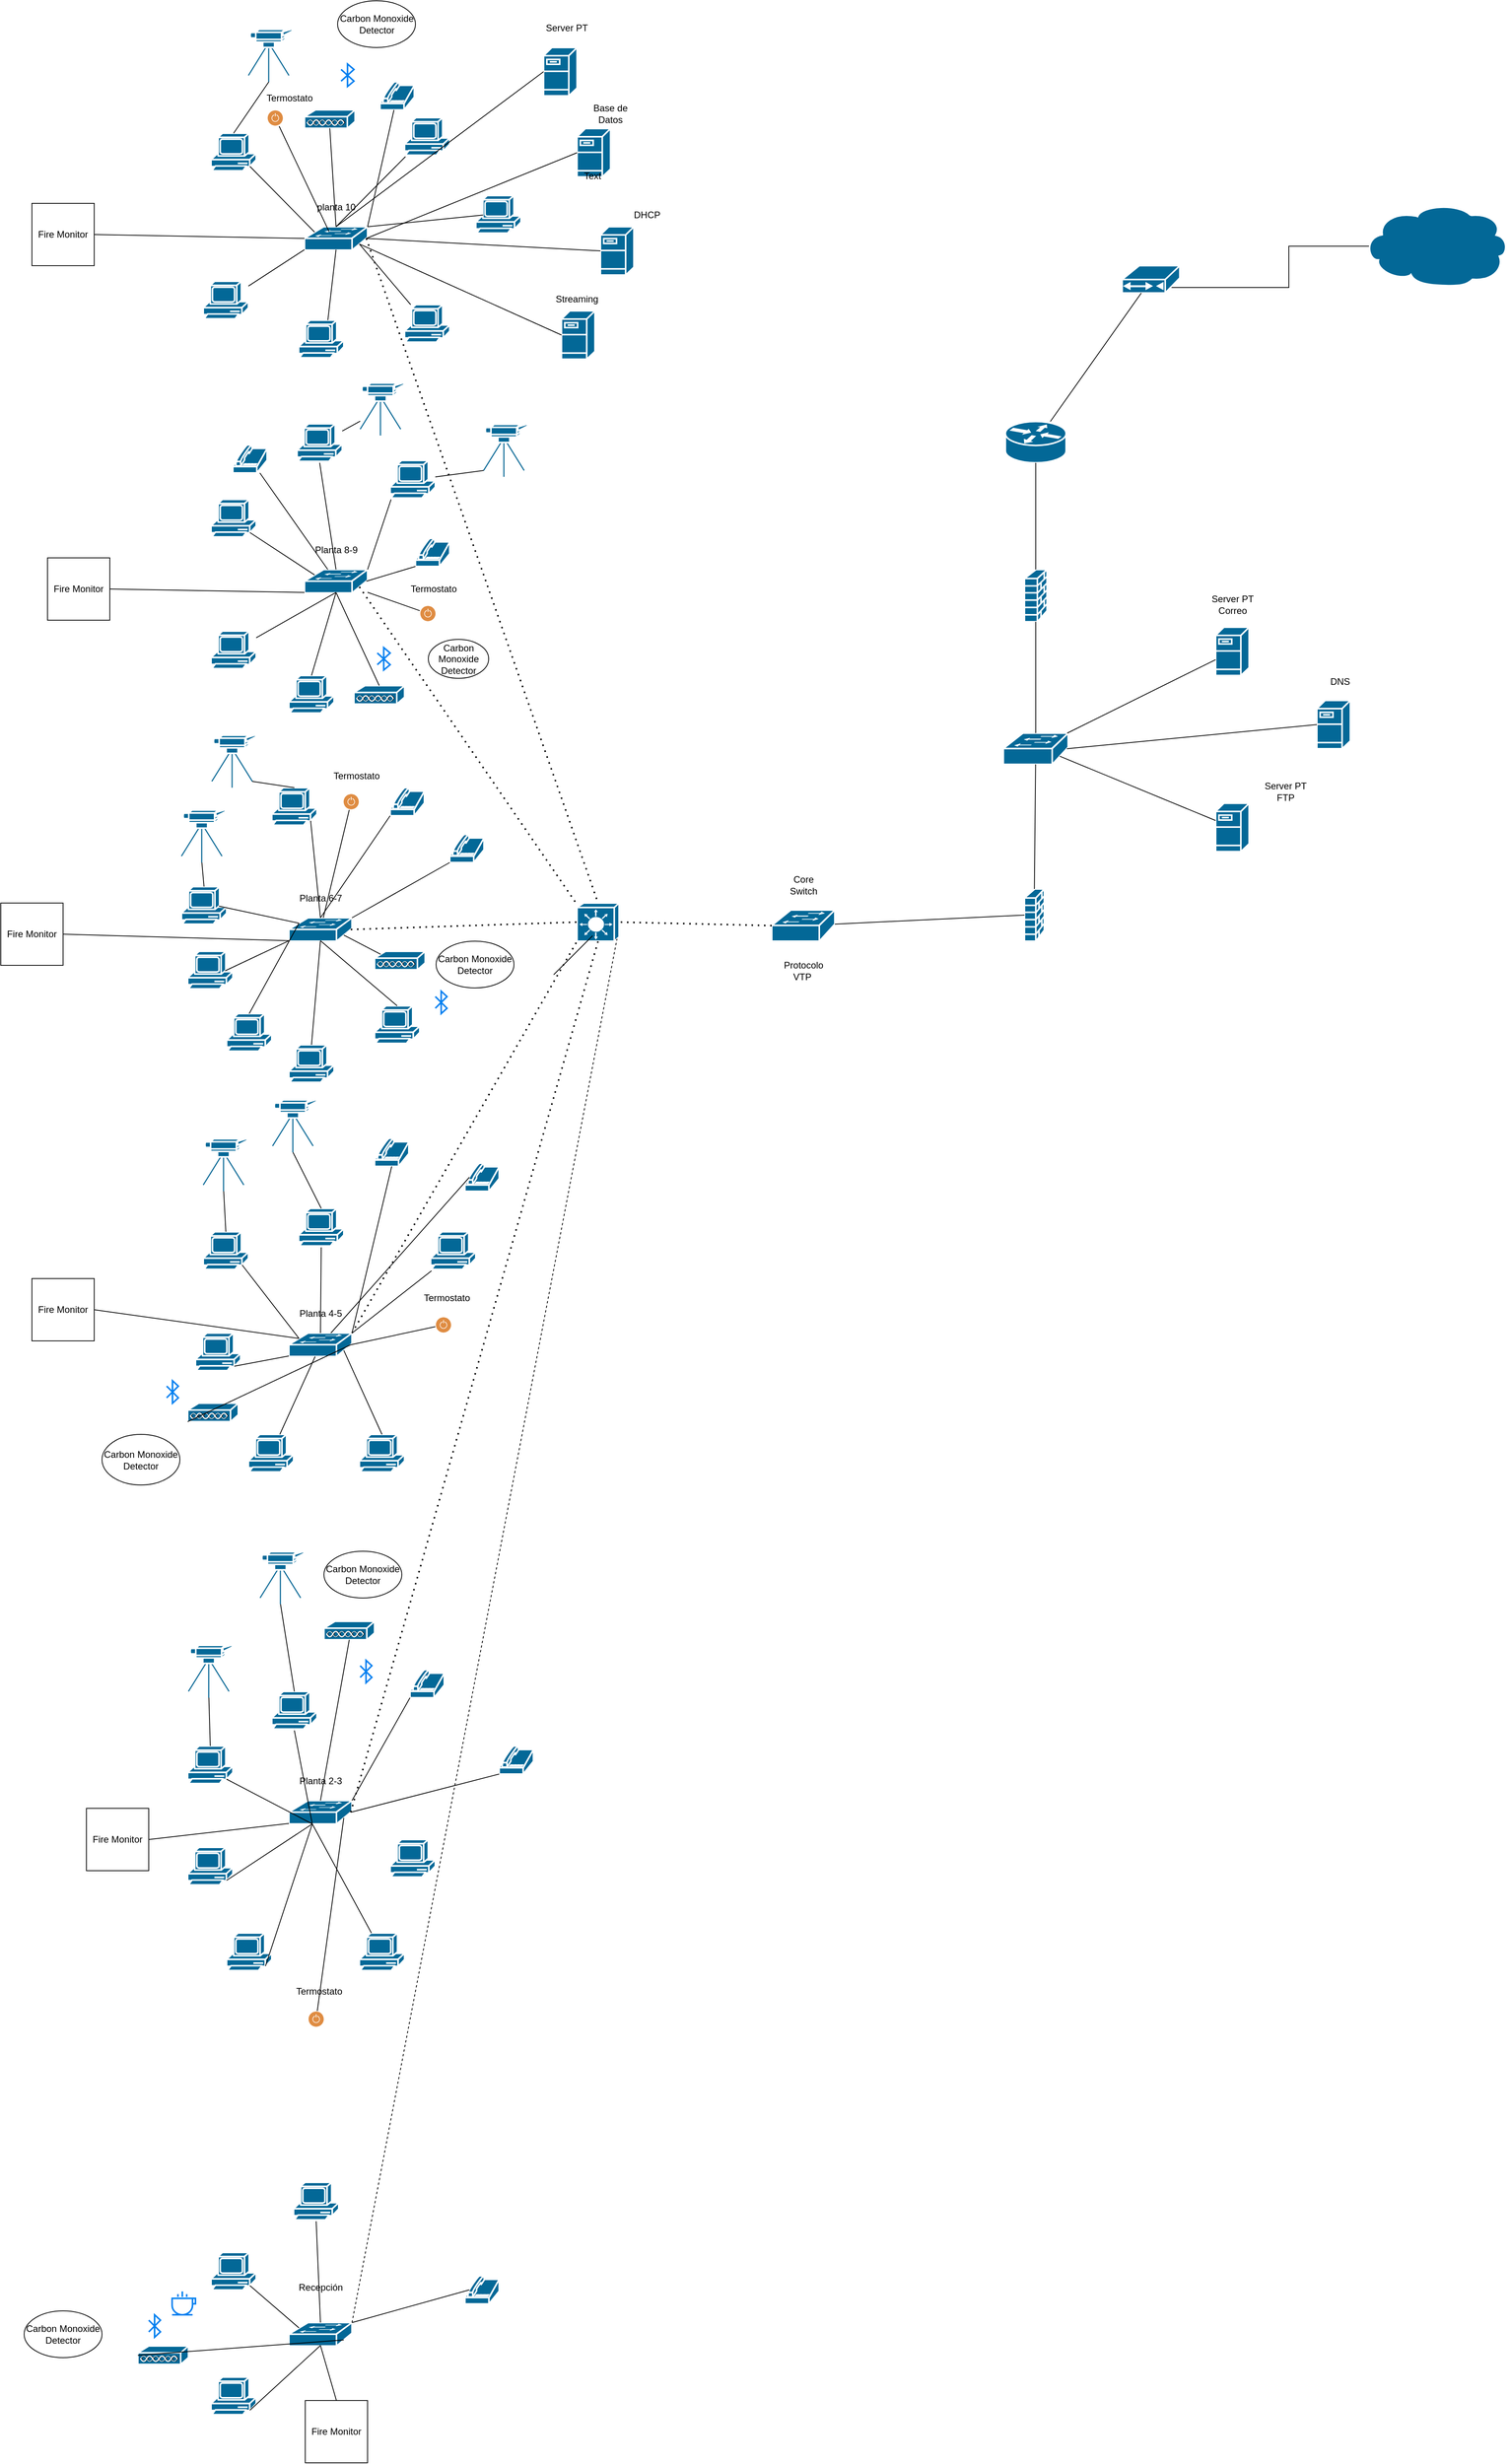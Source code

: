 <mxfile version="26.2.6">
  <diagram name="Página-1" id="BEGrBsFgpgpYIN1WFoCE">
    <mxGraphModel dx="4483" dy="2809" grid="1" gridSize="10" guides="1" tooltips="1" connect="1" arrows="0" fold="1" page="1" pageScale="1" pageWidth="827" pageHeight="1169" math="0" shadow="0">
      <root>
        <mxCell id="0" />
        <mxCell id="1" parent="0" />
        <mxCell id="3AsOJ7ozK4heC9LJ-4Nu-354" style="edgeStyle=orthogonalEdgeStyle;rounded=0;orthogonalLoop=1;jettySize=auto;html=1;exitX=0.84;exitY=0.8;exitDx=0;exitDy=0;exitPerimeter=0;" edge="1" parent="1" source="3AsOJ7ozK4heC9LJ-4Nu-352" target="3AsOJ7ozK4heC9LJ-4Nu-353">
          <mxGeometry relative="1" as="geometry" />
        </mxCell>
        <mxCell id="3AsOJ7ozK4heC9LJ-4Nu-352" value="" style="shape=mxgraph.cisco.modems_and_phones.cable_modem;sketch=0;html=1;pointerEvents=1;dashed=0;fillColor=#036897;strokeColor=#ffffff;strokeWidth=2;verticalLabelPosition=bottom;verticalAlign=top;align=center;outlineConnect=0;" vertex="1" parent="1">
          <mxGeometry x="400" y="90" width="74" height="35" as="geometry" />
        </mxCell>
        <mxCell id="3AsOJ7ozK4heC9LJ-4Nu-353" value="" style="sketch=0;points=[[0.015,0.015,0],[0.985,0.015,0],[0.985,0.985,0],[0.015,0.985,0],[0.25,0,0],[0.5,0,0],[0.75,0,0],[1,0.25,0],[1,0.5,0],[1,0.75,0],[0.75,1,0],[0.5,1,0],[0.25,1,0],[0,0.75,0],[0,0.5,0],[0,0.25,0]];verticalLabelPosition=bottom;html=1;verticalAlign=top;aspect=fixed;align=center;pointerEvents=1;shape=mxgraph.cisco19.rect;prIcon=nam_virtual_service_blade;fillColor=#FAFAFA;strokeColor=#005073;" vertex="1" parent="1">
          <mxGeometry x="754" y="40" width="64" height="50" as="geometry" />
        </mxCell>
        <mxCell id="3AsOJ7ozK4heC9LJ-4Nu-356" value="" style="shape=mxgraph.cisco.routers.router;sketch=0;html=1;pointerEvents=1;dashed=0;fillColor=#036897;strokeColor=#ffffff;strokeWidth=2;verticalLabelPosition=bottom;verticalAlign=top;align=center;outlineConnect=0;" vertex="1" parent="1">
          <mxGeometry x="250" y="290" width="78" height="53" as="geometry" />
        </mxCell>
        <mxCell id="3AsOJ7ozK4heC9LJ-4Nu-357" value="" style="shape=mxgraph.cisco.security.firewall;sketch=0;html=1;pointerEvents=1;dashed=0;fillColor=#036897;strokeColor=#ffffff;strokeWidth=2;verticalLabelPosition=bottom;verticalAlign=top;align=center;outlineConnect=0;" vertex="1" parent="1">
          <mxGeometry x="274.5" y="480" width="29" height="67" as="geometry" />
        </mxCell>
        <mxCell id="3AsOJ7ozK4heC9LJ-4Nu-358" value="" style="shape=mxgraph.cisco.switches.workgroup_switch;sketch=0;html=1;pointerEvents=1;dashed=0;fillColor=#036897;strokeColor=#ffffff;strokeWidth=2;verticalLabelPosition=bottom;verticalAlign=top;align=center;outlineConnect=0;" vertex="1" parent="1">
          <mxGeometry x="247.38" y="690" width="83.25" height="40" as="geometry" />
        </mxCell>
        <mxCell id="3AsOJ7ozK4heC9LJ-4Nu-359" value="" style="shape=mxgraph.cisco.security.firewall;sketch=0;html=1;pointerEvents=1;fillColor=#036897;strokeColor=#ffffff;strokeWidth=2;verticalLabelPosition=bottom;verticalAlign=top;align=center;outlineConnect=0;" vertex="1" parent="1">
          <mxGeometry x="274.5" y="890" width="25.5" height="67" as="geometry" />
        </mxCell>
        <mxCell id="3AsOJ7ozK4heC9LJ-4Nu-361" value="" style="shape=mxgraph.cisco.servers.fileserver;sketch=0;html=1;pointerEvents=1;dashed=0;fillColor=#036897;strokeColor=#ffffff;strokeWidth=2;verticalLabelPosition=bottom;verticalAlign=top;align=center;outlineConnect=0;" vertex="1" parent="1">
          <mxGeometry x="520" y="554" width="43" height="62" as="geometry" />
        </mxCell>
        <mxCell id="3AsOJ7ozK4heC9LJ-4Nu-362" value="" style="shape=mxgraph.cisco.servers.fileserver;sketch=0;html=1;pointerEvents=1;dashed=0;fillColor=#036897;strokeColor=#ffffff;strokeWidth=2;verticalLabelPosition=bottom;verticalAlign=top;align=center;outlineConnect=0;" vertex="1" parent="1">
          <mxGeometry x="650" y="648" width="43" height="62" as="geometry" />
        </mxCell>
        <mxCell id="3AsOJ7ozK4heC9LJ-4Nu-363" value="" style="shape=mxgraph.cisco.servers.fileserver;sketch=0;html=1;pointerEvents=1;dashed=0;fillColor=#036897;strokeColor=#ffffff;strokeWidth=2;verticalLabelPosition=bottom;verticalAlign=top;align=center;outlineConnect=0;" vertex="1" parent="1">
          <mxGeometry x="520" y="780" width="43" height="62" as="geometry" />
        </mxCell>
        <mxCell id="3AsOJ7ozK4heC9LJ-4Nu-372" value="" style="endArrow=none;html=1;rounded=0;exitX=0.98;exitY=0.5;exitDx=0;exitDy=0;exitPerimeter=0;entryX=0;entryY=0.5;entryDx=0;entryDy=0;entryPerimeter=0;" edge="1" parent="1" source="3AsOJ7ozK4heC9LJ-4Nu-358" target="3AsOJ7ozK4heC9LJ-4Nu-362">
          <mxGeometry width="50" height="50" relative="1" as="geometry">
            <mxPoint x="440" y="660" as="sourcePoint" />
            <mxPoint x="490" y="610" as="targetPoint" />
          </mxGeometry>
        </mxCell>
        <mxCell id="3AsOJ7ozK4heC9LJ-4Nu-373" value="" style="endArrow=none;html=1;rounded=0;" edge="1" parent="1" source="3AsOJ7ozK4heC9LJ-4Nu-358" target="3AsOJ7ozK4heC9LJ-4Nu-361">
          <mxGeometry width="50" height="50" relative="1" as="geometry">
            <mxPoint x="440" y="660" as="sourcePoint" />
            <mxPoint x="490" y="610" as="targetPoint" />
          </mxGeometry>
        </mxCell>
        <mxCell id="3AsOJ7ozK4heC9LJ-4Nu-374" value="" style="endArrow=none;html=1;rounded=0;exitX=0.87;exitY=0.74;exitDx=0;exitDy=0;exitPerimeter=0;" edge="1" parent="1" source="3AsOJ7ozK4heC9LJ-4Nu-358" target="3AsOJ7ozK4heC9LJ-4Nu-363">
          <mxGeometry width="50" height="50" relative="1" as="geometry">
            <mxPoint x="440" y="660" as="sourcePoint" />
            <mxPoint x="490" y="610" as="targetPoint" />
          </mxGeometry>
        </mxCell>
        <mxCell id="3AsOJ7ozK4heC9LJ-4Nu-375" value="" style="endArrow=none;html=1;rounded=0;exitX=0.5;exitY=0;exitDx=0;exitDy=0;exitPerimeter=0;" edge="1" parent="1" source="3AsOJ7ozK4heC9LJ-4Nu-358" target="3AsOJ7ozK4heC9LJ-4Nu-357">
          <mxGeometry width="50" height="50" relative="1" as="geometry">
            <mxPoint x="440" y="660" as="sourcePoint" />
            <mxPoint x="490" y="610" as="targetPoint" />
          </mxGeometry>
        </mxCell>
        <mxCell id="3AsOJ7ozK4heC9LJ-4Nu-376" value="" style="endArrow=none;html=1;rounded=0;" edge="1" parent="1" source="3AsOJ7ozK4heC9LJ-4Nu-357" target="3AsOJ7ozK4heC9LJ-4Nu-356">
          <mxGeometry width="50" height="50" relative="1" as="geometry">
            <mxPoint x="440" y="490" as="sourcePoint" />
            <mxPoint x="490" y="440" as="targetPoint" />
          </mxGeometry>
        </mxCell>
        <mxCell id="3AsOJ7ozK4heC9LJ-4Nu-377" value="" style="endArrow=none;html=1;rounded=0;" edge="1" parent="1" source="3AsOJ7ozK4heC9LJ-4Nu-356" target="3AsOJ7ozK4heC9LJ-4Nu-352">
          <mxGeometry width="50" height="50" relative="1" as="geometry">
            <mxPoint x="440" y="140" as="sourcePoint" />
            <mxPoint x="490" y="90" as="targetPoint" />
          </mxGeometry>
        </mxCell>
        <mxCell id="3AsOJ7ozK4heC9LJ-4Nu-378" value="" style="endArrow=none;html=1;rounded=0;exitX=0.5;exitY=0;exitDx=0;exitDy=0;exitPerimeter=0;" edge="1" parent="1" source="3AsOJ7ozK4heC9LJ-4Nu-359" target="3AsOJ7ozK4heC9LJ-4Nu-358">
          <mxGeometry width="50" height="50" relative="1" as="geometry">
            <mxPoint x="440" y="930" as="sourcePoint" />
            <mxPoint x="490" y="880" as="targetPoint" />
          </mxGeometry>
        </mxCell>
        <mxCell id="3AsOJ7ozK4heC9LJ-4Nu-379" value="" style="shape=mxgraph.cisco.switches.workgroup_switch;sketch=0;html=1;pointerEvents=1;dashed=0;fillColor=#036897;strokeColor=#ffffff;strokeWidth=2;verticalLabelPosition=bottom;verticalAlign=top;align=center;outlineConnect=0;" vertex="1" parent="1">
          <mxGeometry x="-50" y="917" width="81" height="40" as="geometry" />
        </mxCell>
        <mxCell id="3AsOJ7ozK4heC9LJ-4Nu-380" value="Core Switch" style="text;html=1;align=center;verticalAlign=middle;whiteSpace=wrap;rounded=0;" vertex="1" parent="1">
          <mxGeometry x="-39.5" y="870" width="60" height="30" as="geometry" />
        </mxCell>
        <mxCell id="3AsOJ7ozK4heC9LJ-4Nu-381" value="" style="endArrow=none;html=1;rounded=0;entryX=0;entryY=0.5;entryDx=0;entryDy=0;entryPerimeter=0;" edge="1" parent="1" source="3AsOJ7ozK4heC9LJ-4Nu-379" target="3AsOJ7ozK4heC9LJ-4Nu-359">
          <mxGeometry width="50" height="50" relative="1" as="geometry">
            <mxPoint x="320" y="920" as="sourcePoint" />
            <mxPoint x="370" y="870" as="targetPoint" />
          </mxGeometry>
        </mxCell>
        <mxCell id="3AsOJ7ozK4heC9LJ-4Nu-382" value="" style="shape=mxgraph.cisco.switches.layer_3_switch;sketch=0;html=1;pointerEvents=1;dashed=0;fillColor=#036897;strokeColor=#ffffff;strokeWidth=2;verticalLabelPosition=bottom;verticalAlign=top;align=center;outlineConnect=0;" vertex="1" parent="1">
          <mxGeometry x="-300" y="908" width="54" height="49" as="geometry" />
        </mxCell>
        <mxCell id="3AsOJ7ozK4heC9LJ-4Nu-383" value="" style="shape=mxgraph.cisco.switches.workgroup_switch;sketch=0;html=1;pointerEvents=1;dashed=0;fillColor=#036897;strokeColor=#ffffff;strokeWidth=2;verticalLabelPosition=bottom;verticalAlign=top;align=center;outlineConnect=0;" vertex="1" parent="1">
          <mxGeometry x="-650" y="40" width="81" height="30" as="geometry" />
        </mxCell>
        <mxCell id="3AsOJ7ozK4heC9LJ-4Nu-384" value="" style="shape=mxgraph.cisco.switches.workgroup_switch;sketch=0;html=1;pointerEvents=1;dashed=0;fillColor=#036897;strokeColor=#ffffff;strokeWidth=2;verticalLabelPosition=bottom;verticalAlign=top;align=center;outlineConnect=0;" vertex="1" parent="1">
          <mxGeometry x="-650" y="480" width="81" height="30" as="geometry" />
        </mxCell>
        <mxCell id="3AsOJ7ozK4heC9LJ-4Nu-385" value="" style="shape=mxgraph.cisco.switches.workgroup_switch;sketch=0;html=1;pointerEvents=1;dashed=0;fillColor=#036897;strokeColor=#ffffff;strokeWidth=2;verticalLabelPosition=bottom;verticalAlign=top;align=center;outlineConnect=0;" vertex="1" parent="1">
          <mxGeometry x="-670" y="1460" width="81" height="30" as="geometry" />
        </mxCell>
        <mxCell id="3AsOJ7ozK4heC9LJ-4Nu-388" value="" style="shape=mxgraph.cisco.switches.workgroup_switch;sketch=0;html=1;pointerEvents=1;dashed=0;fillColor=#036897;strokeColor=#ffffff;strokeWidth=2;verticalLabelPosition=bottom;verticalAlign=top;align=center;outlineConnect=0;" vertex="1" parent="1">
          <mxGeometry x="-670" y="927" width="81" height="30" as="geometry" />
        </mxCell>
        <mxCell id="3AsOJ7ozK4heC9LJ-4Nu-389" value="" style="shape=mxgraph.cisco.switches.workgroup_switch;sketch=0;html=1;pointerEvents=1;dashed=0;fillColor=#036897;strokeColor=#ffffff;strokeWidth=2;verticalLabelPosition=bottom;verticalAlign=top;align=center;outlineConnect=0;" vertex="1" parent="1">
          <mxGeometry x="-670" y="2060" width="81" height="30" as="geometry" />
        </mxCell>
        <mxCell id="3AsOJ7ozK4heC9LJ-4Nu-390" value="" style="shape=mxgraph.cisco.switches.workgroup_switch;sketch=0;html=1;pointerEvents=1;dashed=0;fillColor=#036897;strokeColor=#ffffff;strokeWidth=2;verticalLabelPosition=bottom;verticalAlign=top;align=center;outlineConnect=0;" vertex="1" parent="1">
          <mxGeometry x="-670" y="2730" width="81" height="30" as="geometry" />
        </mxCell>
        <mxCell id="3AsOJ7ozK4heC9LJ-4Nu-391" value="Recepción" style="text;html=1;align=center;verticalAlign=middle;whiteSpace=wrap;rounded=0;" vertex="1" parent="1">
          <mxGeometry x="-659.5" y="2670" width="60" height="30" as="geometry" />
        </mxCell>
        <mxCell id="3AsOJ7ozK4heC9LJ-4Nu-394" value="Planta 2-3" style="text;html=1;align=center;verticalAlign=middle;whiteSpace=wrap;rounded=0;" vertex="1" parent="1">
          <mxGeometry x="-659.5" y="2020" width="60" height="30" as="geometry" />
        </mxCell>
        <mxCell id="3AsOJ7ozK4heC9LJ-4Nu-395" value="Planta 4-5" style="text;html=1;align=center;verticalAlign=middle;whiteSpace=wrap;rounded=0;" vertex="1" parent="1">
          <mxGeometry x="-659.5" y="1420" width="60" height="30" as="geometry" />
        </mxCell>
        <mxCell id="3AsOJ7ozK4heC9LJ-4Nu-396" value="Planta 6-7" style="text;html=1;align=center;verticalAlign=middle;whiteSpace=wrap;rounded=0;" vertex="1" parent="1">
          <mxGeometry x="-659.5" y="887" width="60" height="30" as="geometry" />
        </mxCell>
        <mxCell id="3AsOJ7ozK4heC9LJ-4Nu-397" value="Planta 8-9" style="text;html=1;align=center;verticalAlign=middle;whiteSpace=wrap;rounded=0;" vertex="1" parent="1">
          <mxGeometry x="-639.5" y="440" width="60" height="30" as="geometry" />
        </mxCell>
        <mxCell id="3AsOJ7ozK4heC9LJ-4Nu-398" value="planta 10" style="text;html=1;align=center;verticalAlign=middle;whiteSpace=wrap;rounded=0;" vertex="1" parent="1">
          <mxGeometry x="-639.5" width="60" height="30" as="geometry" />
        </mxCell>
        <mxCell id="3AsOJ7ozK4heC9LJ-4Nu-399" value="" style="endArrow=none;dashed=1;html=1;rounded=0;exitX=1;exitY=0;exitDx=0;exitDy=0;exitPerimeter=0;entryX=0.95;entryY=0.94;entryDx=0;entryDy=0;entryPerimeter=0;" edge="1" parent="1" source="3AsOJ7ozK4heC9LJ-4Nu-390" target="3AsOJ7ozK4heC9LJ-4Nu-382">
          <mxGeometry width="50" height="50" relative="1" as="geometry">
            <mxPoint x="-240" y="2880" as="sourcePoint" />
            <mxPoint x="-150" y="1650" as="targetPoint" />
          </mxGeometry>
        </mxCell>
        <mxCell id="3AsOJ7ozK4heC9LJ-4Nu-400" value="" style="endArrow=none;dashed=1;html=1;dashPattern=1 3;strokeWidth=2;rounded=0;exitX=0.98;exitY=0.5;exitDx=0;exitDy=0;exitPerimeter=0;entryX=0.5;entryY=1;entryDx=0;entryDy=0;entryPerimeter=0;" edge="1" parent="1" source="3AsOJ7ozK4heC9LJ-4Nu-389" target="3AsOJ7ozK4heC9LJ-4Nu-382">
          <mxGeometry width="50" height="50" relative="1" as="geometry">
            <mxPoint x="-340" y="2130" as="sourcePoint" />
            <mxPoint x="-300" y="1370" as="targetPoint" />
          </mxGeometry>
        </mxCell>
        <mxCell id="3AsOJ7ozK4heC9LJ-4Nu-401" value="" style="endArrow=none;dashed=1;html=1;dashPattern=1 3;strokeWidth=2;rounded=0;exitX=1;exitY=0;exitDx=0;exitDy=0;exitPerimeter=0;entryX=0;entryY=1;entryDx=0;entryDy=0;entryPerimeter=0;" edge="1" parent="1" source="3AsOJ7ozK4heC9LJ-4Nu-385" target="3AsOJ7ozK4heC9LJ-4Nu-382">
          <mxGeometry width="50" height="50" relative="1" as="geometry">
            <mxPoint x="-380" y="1400" as="sourcePoint" />
            <mxPoint x="-310" y="1260" as="targetPoint" />
          </mxGeometry>
        </mxCell>
        <mxCell id="3AsOJ7ozK4heC9LJ-4Nu-402" value="" style="endArrow=none;dashed=1;html=1;dashPattern=1 3;strokeWidth=2;rounded=0;exitX=0.98;exitY=0.5;exitDx=0;exitDy=0;exitPerimeter=0;entryX=0;entryY=0.5;entryDx=0;entryDy=0;entryPerimeter=0;" edge="1" parent="1" source="3AsOJ7ozK4heC9LJ-4Nu-388" target="3AsOJ7ozK4heC9LJ-4Nu-382">
          <mxGeometry width="50" height="50" relative="1" as="geometry">
            <mxPoint x="-350" y="1100" as="sourcePoint" />
            <mxPoint x="-300" y="1050" as="targetPoint" />
          </mxGeometry>
        </mxCell>
        <mxCell id="3AsOJ7ozK4heC9LJ-4Nu-403" value="" style="endArrow=none;dashed=1;html=1;dashPattern=1 3;strokeWidth=2;rounded=0;entryX=1;entryY=0.5;entryDx=0;entryDy=0;entryPerimeter=0;exitX=0;exitY=0.5;exitDx=0;exitDy=0;exitPerimeter=0;" edge="1" parent="1" source="3AsOJ7ozK4heC9LJ-4Nu-379" target="3AsOJ7ozK4heC9LJ-4Nu-382">
          <mxGeometry width="50" height="50" relative="1" as="geometry">
            <mxPoint x="-350" y="1100" as="sourcePoint" />
            <mxPoint x="-300" y="1050" as="targetPoint" />
          </mxGeometry>
        </mxCell>
        <mxCell id="3AsOJ7ozK4heC9LJ-4Nu-404" value="" style="endArrow=none;dashed=1;html=1;dashPattern=1 3;strokeWidth=2;rounded=0;exitX=0.87;exitY=0.74;exitDx=0;exitDy=0;exitPerimeter=0;entryX=0;entryY=0.041;entryDx=0;entryDy=0;entryPerimeter=0;" edge="1" parent="1" source="3AsOJ7ozK4heC9LJ-4Nu-384" target="3AsOJ7ozK4heC9LJ-4Nu-382">
          <mxGeometry width="50" height="50" relative="1" as="geometry">
            <mxPoint x="-350" y="1100" as="sourcePoint" />
            <mxPoint x="-300" y="1050" as="targetPoint" />
          </mxGeometry>
        </mxCell>
        <mxCell id="3AsOJ7ozK4heC9LJ-4Nu-405" value="" style="endArrow=none;dashed=1;html=1;dashPattern=1 3;strokeWidth=2;rounded=0;entryX=0.5;entryY=0;entryDx=0;entryDy=0;entryPerimeter=0;exitX=0.98;exitY=0.5;exitDx=0;exitDy=0;exitPerimeter=0;" edge="1" parent="1" source="3AsOJ7ozK4heC9LJ-4Nu-383" target="3AsOJ7ozK4heC9LJ-4Nu-382">
          <mxGeometry width="50" height="50" relative="1" as="geometry">
            <mxPoint x="-350" y="850" as="sourcePoint" />
            <mxPoint x="-300" y="800" as="targetPoint" />
          </mxGeometry>
        </mxCell>
        <mxCell id="3AsOJ7ozK4heC9LJ-4Nu-406" value="" style="shape=mxgraph.cisco.computers_and_peripherals.pc;sketch=0;html=1;pointerEvents=1;dashed=0;fillColor=#036897;strokeColor=#ffffff;strokeWidth=2;verticalLabelPosition=bottom;verticalAlign=top;align=center;outlineConnect=0;" vertex="1" parent="1">
          <mxGeometry x="-750" y="1050" width="58" height="50" as="geometry" />
        </mxCell>
        <mxCell id="3AsOJ7ozK4heC9LJ-4Nu-407" value="" style="shape=mxgraph.cisco.computers_and_peripherals.pc;sketch=0;html=1;pointerEvents=1;dashed=0;fillColor=#036897;strokeColor=#ffffff;strokeWidth=2;verticalLabelPosition=bottom;verticalAlign=top;align=center;outlineConnect=0;" vertex="1" parent="1">
          <mxGeometry x="-670" y="1090" width="58" height="50" as="geometry" />
        </mxCell>
        <mxCell id="3AsOJ7ozK4heC9LJ-4Nu-408" value="" style="shape=mxgraph.cisco.computers_and_peripherals.pc;sketch=0;html=1;pointerEvents=1;dashed=0;fillColor=#036897;strokeColor=#ffffff;strokeWidth=2;verticalLabelPosition=bottom;verticalAlign=top;align=center;outlineConnect=0;" vertex="1" parent="1">
          <mxGeometry x="-800" y="970" width="58" height="50" as="geometry" />
        </mxCell>
        <mxCell id="3AsOJ7ozK4heC9LJ-4Nu-409" value="" style="shape=mxgraph.cisco.computers_and_peripherals.pc;sketch=0;html=1;pointerEvents=1;dashed=0;fillColor=#036897;strokeColor=#ffffff;strokeWidth=2;verticalLabelPosition=bottom;verticalAlign=top;align=center;outlineConnect=0;" vertex="1" parent="1">
          <mxGeometry x="-808" y="887" width="58" height="50" as="geometry" />
        </mxCell>
        <mxCell id="3AsOJ7ozK4heC9LJ-4Nu-410" value="" style="shape=mxgraph.cisco.computers_and_peripherals.pc;sketch=0;html=1;pointerEvents=1;dashed=0;fillColor=#036897;strokeColor=#ffffff;strokeWidth=2;verticalLabelPosition=bottom;verticalAlign=top;align=center;outlineConnect=0;" vertex="1" parent="1">
          <mxGeometry x="-692" y="760" width="58" height="50" as="geometry" />
        </mxCell>
        <mxCell id="3AsOJ7ozK4heC9LJ-4Nu-411" value="" style="shape=mxgraph.cisco.computers_and_peripherals.pc;sketch=0;html=1;pointerEvents=1;dashed=0;fillColor=#036897;strokeColor=#ffffff;strokeWidth=2;verticalLabelPosition=bottom;verticalAlign=top;align=center;outlineConnect=0;" vertex="1" parent="1">
          <mxGeometry x="-670" y="616" width="58" height="50" as="geometry" />
        </mxCell>
        <mxCell id="3AsOJ7ozK4heC9LJ-4Nu-412" value="" style="shape=mxgraph.cisco.computers_and_peripherals.pc;sketch=0;html=1;pointerEvents=1;dashed=0;fillColor=#036897;strokeColor=#ffffff;strokeWidth=2;verticalLabelPosition=bottom;verticalAlign=top;align=center;outlineConnect=0;" vertex="1" parent="1">
          <mxGeometry x="-770" y="559" width="58" height="50" as="geometry" />
        </mxCell>
        <mxCell id="3AsOJ7ozK4heC9LJ-4Nu-413" value="" style="shape=mxgraph.cisco.computers_and_peripherals.pc;sketch=0;html=1;pointerEvents=1;dashed=0;fillColor=#036897;strokeColor=#ffffff;strokeWidth=2;verticalLabelPosition=bottom;verticalAlign=top;align=center;outlineConnect=0;" vertex="1" parent="1">
          <mxGeometry x="-770" y="390" width="58" height="50" as="geometry" />
        </mxCell>
        <mxCell id="3AsOJ7ozK4heC9LJ-4Nu-414" value="" style="shape=mxgraph.cisco.computers_and_peripherals.pc;sketch=0;html=1;pointerEvents=1;dashed=0;fillColor=#036897;strokeColor=#ffffff;strokeWidth=2;verticalLabelPosition=bottom;verticalAlign=top;align=center;outlineConnect=0;" vertex="1" parent="1">
          <mxGeometry x="-659.5" y="293" width="58" height="50" as="geometry" />
        </mxCell>
        <mxCell id="3AsOJ7ozK4heC9LJ-4Nu-415" value="" style="shape=mxgraph.cisco.computers_and_peripherals.pc;sketch=0;html=1;pointerEvents=1;dashed=0;fillColor=#036897;strokeColor=#ffffff;strokeWidth=2;verticalLabelPosition=bottom;verticalAlign=top;align=center;outlineConnect=0;" vertex="1" parent="1">
          <mxGeometry x="-540" y="340" width="58" height="50" as="geometry" />
        </mxCell>
        <mxCell id="3AsOJ7ozK4heC9LJ-4Nu-416" value="" style="shape=mxgraph.cisco.computers_and_peripherals.pc;sketch=0;html=1;pointerEvents=1;dashed=0;fillColor=#036897;strokeColor=#ffffff;strokeWidth=2;verticalLabelPosition=bottom;verticalAlign=top;align=center;outlineConnect=0;" vertex="1" parent="1">
          <mxGeometry x="-560" y="1040" width="58" height="50" as="geometry" />
        </mxCell>
        <mxCell id="3AsOJ7ozK4heC9LJ-4Nu-417" value="" style="endArrow=none;html=1;rounded=0;exitX=0.5;exitY=0.98;exitDx=0;exitDy=0;exitPerimeter=0;entryX=0.5;entryY=0;entryDx=0;entryDy=0;entryPerimeter=0;" edge="1" parent="1" source="3AsOJ7ozK4heC9LJ-4Nu-388" target="3AsOJ7ozK4heC9LJ-4Nu-416">
          <mxGeometry width="50" height="50" relative="1" as="geometry">
            <mxPoint x="-350" y="1000" as="sourcePoint" />
            <mxPoint x="-300" y="950" as="targetPoint" />
          </mxGeometry>
        </mxCell>
        <mxCell id="3AsOJ7ozK4heC9LJ-4Nu-418" value="" style="endArrow=none;html=1;rounded=0;exitX=0.5;exitY=0.98;exitDx=0;exitDy=0;exitPerimeter=0;entryX=0.5;entryY=0;entryDx=0;entryDy=0;entryPerimeter=0;" edge="1" parent="1" source="3AsOJ7ozK4heC9LJ-4Nu-388" target="3AsOJ7ozK4heC9LJ-4Nu-407">
          <mxGeometry width="50" height="50" relative="1" as="geometry">
            <mxPoint x="-350" y="1000" as="sourcePoint" />
            <mxPoint x="-300" y="950" as="targetPoint" />
          </mxGeometry>
        </mxCell>
        <mxCell id="3AsOJ7ozK4heC9LJ-4Nu-419" value="" style="endArrow=none;html=1;rounded=0;exitX=0.16;exitY=0.23;exitDx=0;exitDy=0;exitPerimeter=0;entryX=0.5;entryY=0;entryDx=0;entryDy=0;entryPerimeter=0;" edge="1" parent="1" source="3AsOJ7ozK4heC9LJ-4Nu-388" target="3AsOJ7ozK4heC9LJ-4Nu-406">
          <mxGeometry width="50" height="50" relative="1" as="geometry">
            <mxPoint x="-350" y="1000" as="sourcePoint" />
            <mxPoint x="-300" y="950" as="targetPoint" />
          </mxGeometry>
        </mxCell>
        <mxCell id="3AsOJ7ozK4heC9LJ-4Nu-420" value="" style="endArrow=none;html=1;rounded=0;exitX=0.83;exitY=0.5;exitDx=0;exitDy=0;exitPerimeter=0;entryX=0;entryY=0.98;entryDx=0;entryDy=0;entryPerimeter=0;" edge="1" parent="1" source="3AsOJ7ozK4heC9LJ-4Nu-408" target="3AsOJ7ozK4heC9LJ-4Nu-388">
          <mxGeometry width="50" height="50" relative="1" as="geometry">
            <mxPoint x="-350" y="1000" as="sourcePoint" />
            <mxPoint x="-300" y="950" as="targetPoint" />
          </mxGeometry>
        </mxCell>
        <mxCell id="3AsOJ7ozK4heC9LJ-4Nu-422" value="" style="endArrow=none;html=1;rounded=0;exitX=0.83;exitY=0.5;exitDx=0;exitDy=0;exitPerimeter=0;entryX=0.16;entryY=0.23;entryDx=0;entryDy=0;entryPerimeter=0;" edge="1" parent="1" source="3AsOJ7ozK4heC9LJ-4Nu-409" target="3AsOJ7ozK4heC9LJ-4Nu-388">
          <mxGeometry width="50" height="50" relative="1" as="geometry">
            <mxPoint x="-350" y="1000" as="sourcePoint" />
            <mxPoint x="-300" y="950" as="targetPoint" />
          </mxGeometry>
        </mxCell>
        <mxCell id="3AsOJ7ozK4heC9LJ-4Nu-423" value="" style="endArrow=none;html=1;rounded=0;exitX=0.86;exitY=0.85;exitDx=0;exitDy=0;exitPerimeter=0;entryX=0.5;entryY=0;entryDx=0;entryDy=0;entryPerimeter=0;" edge="1" parent="1" source="3AsOJ7ozK4heC9LJ-4Nu-410" target="3AsOJ7ozK4heC9LJ-4Nu-388">
          <mxGeometry width="50" height="50" relative="1" as="geometry">
            <mxPoint x="-350" y="1000" as="sourcePoint" />
            <mxPoint x="-300" y="950" as="targetPoint" />
          </mxGeometry>
        </mxCell>
        <mxCell id="3AsOJ7ozK4heC9LJ-4Nu-425" value="" style="endArrow=none;html=1;rounded=0;entryX=0.5;entryY=0.98;entryDx=0;entryDy=0;entryPerimeter=0;" edge="1" parent="1" source="3AsOJ7ozK4heC9LJ-4Nu-412" target="3AsOJ7ozK4heC9LJ-4Nu-384">
          <mxGeometry width="50" height="50" relative="1" as="geometry">
            <mxPoint x="-410" y="780" as="sourcePoint" />
            <mxPoint x="-360" y="730" as="targetPoint" />
          </mxGeometry>
        </mxCell>
        <mxCell id="3AsOJ7ozK4heC9LJ-4Nu-426" value="" style="endArrow=none;html=1;rounded=0;exitX=0.86;exitY=0.85;exitDx=0;exitDy=0;exitPerimeter=0;entryX=0.16;entryY=0.23;entryDx=0;entryDy=0;entryPerimeter=0;" edge="1" parent="1" source="3AsOJ7ozK4heC9LJ-4Nu-413" target="3AsOJ7ozK4heC9LJ-4Nu-384">
          <mxGeometry width="50" height="50" relative="1" as="geometry">
            <mxPoint x="-410" y="380" as="sourcePoint" />
            <mxPoint x="-360" y="330" as="targetPoint" />
          </mxGeometry>
        </mxCell>
        <mxCell id="3AsOJ7ozK4heC9LJ-4Nu-427" value="" style="endArrow=none;html=1;rounded=0;exitX=0.02;exitY=1;exitDx=0;exitDy=0;exitPerimeter=0;entryX=1;entryY=0;entryDx=0;entryDy=0;entryPerimeter=0;" edge="1" parent="1" source="3AsOJ7ozK4heC9LJ-4Nu-415" target="3AsOJ7ozK4heC9LJ-4Nu-384">
          <mxGeometry width="50" height="50" relative="1" as="geometry">
            <mxPoint x="-460" y="600" as="sourcePoint" />
            <mxPoint x="-410" y="550" as="targetPoint" />
          </mxGeometry>
        </mxCell>
        <mxCell id="3AsOJ7ozK4heC9LJ-4Nu-428" value="" style="endArrow=none;html=1;rounded=0;exitX=0.5;exitY=1;exitDx=0;exitDy=0;exitPerimeter=0;entryX=0.5;entryY=0;entryDx=0;entryDy=0;entryPerimeter=0;" edge="1" parent="1" source="3AsOJ7ozK4heC9LJ-4Nu-414" target="3AsOJ7ozK4heC9LJ-4Nu-384">
          <mxGeometry width="50" height="50" relative="1" as="geometry">
            <mxPoint x="-460" y="600" as="sourcePoint" />
            <mxPoint x="-410" y="550" as="targetPoint" />
          </mxGeometry>
        </mxCell>
        <mxCell id="3AsOJ7ozK4heC9LJ-4Nu-430" value="" style="shape=mxgraph.cisco.computers_and_peripherals.pc;sketch=0;html=1;pointerEvents=1;dashed=0;fillColor=#036897;strokeColor=#ffffff;strokeWidth=2;verticalLabelPosition=bottom;verticalAlign=top;align=center;outlineConnect=0;" vertex="1" parent="1">
          <mxGeometry x="-657.5" y="1300" width="58" height="50" as="geometry" />
        </mxCell>
        <mxCell id="3AsOJ7ozK4heC9LJ-4Nu-431" value="" style="shape=mxgraph.cisco.computers_and_peripherals.pc;sketch=0;html=1;pointerEvents=1;dashed=0;fillColor=#036897;strokeColor=#ffffff;strokeWidth=2;verticalLabelPosition=bottom;verticalAlign=top;align=center;outlineConnect=0;" vertex="1" parent="1">
          <mxGeometry x="-780" y="1330" width="58" height="50" as="geometry" />
        </mxCell>
        <mxCell id="3AsOJ7ozK4heC9LJ-4Nu-432" value="" style="shape=mxgraph.cisco.computers_and_peripherals.pc;sketch=0;html=1;pointerEvents=1;dashed=0;fillColor=#036897;strokeColor=#ffffff;strokeWidth=2;verticalLabelPosition=bottom;verticalAlign=top;align=center;outlineConnect=0;" vertex="1" parent="1">
          <mxGeometry x="-790" y="1460" width="58" height="50" as="geometry" />
        </mxCell>
        <mxCell id="3AsOJ7ozK4heC9LJ-4Nu-433" value="" style="shape=mxgraph.cisco.computers_and_peripherals.pc;sketch=0;html=1;pointerEvents=1;dashed=0;fillColor=#036897;strokeColor=#ffffff;strokeWidth=2;verticalLabelPosition=bottom;verticalAlign=top;align=center;outlineConnect=0;" vertex="1" parent="1">
          <mxGeometry x="-722" y="1590" width="58" height="50" as="geometry" />
        </mxCell>
        <mxCell id="3AsOJ7ozK4heC9LJ-4Nu-434" value="" style="shape=mxgraph.cisco.computers_and_peripherals.pc;sketch=0;html=1;pointerEvents=1;dashed=0;fillColor=#036897;strokeColor=#ffffff;strokeWidth=2;verticalLabelPosition=bottom;verticalAlign=top;align=center;outlineConnect=0;" vertex="1" parent="1">
          <mxGeometry x="-579.5" y="1590" width="58" height="50" as="geometry" />
        </mxCell>
        <mxCell id="3AsOJ7ozK4heC9LJ-4Nu-435" value="" style="shape=mxgraph.cisco.computers_and_peripherals.pc;sketch=0;html=1;pointerEvents=1;dashed=0;fillColor=#036897;strokeColor=#ffffff;strokeWidth=2;verticalLabelPosition=bottom;verticalAlign=top;align=center;outlineConnect=0;" vertex="1" parent="1">
          <mxGeometry x="-488" y="1330" width="58" height="50" as="geometry" />
        </mxCell>
        <mxCell id="3AsOJ7ozK4heC9LJ-4Nu-436" value="" style="endArrow=none;html=1;rounded=0;entryX=0.02;entryY=1;entryDx=0;entryDy=0;entryPerimeter=0;exitX=1;exitY=0;exitDx=0;exitDy=0;exitPerimeter=0;" edge="1" parent="1" source="3AsOJ7ozK4heC9LJ-4Nu-385" target="3AsOJ7ozK4heC9LJ-4Nu-435">
          <mxGeometry width="50" height="50" relative="1" as="geometry">
            <mxPoint x="-580" y="1570" as="sourcePoint" />
            <mxPoint x="-530" y="1520" as="targetPoint" />
          </mxGeometry>
        </mxCell>
        <mxCell id="3AsOJ7ozK4heC9LJ-4Nu-437" value="" style="endArrow=none;html=1;rounded=0;exitX=0.87;exitY=0.74;exitDx=0;exitDy=0;exitPerimeter=0;entryX=0.5;entryY=0;entryDx=0;entryDy=0;entryPerimeter=0;" edge="1" parent="1" source="3AsOJ7ozK4heC9LJ-4Nu-385" target="3AsOJ7ozK4heC9LJ-4Nu-434">
          <mxGeometry width="50" height="50" relative="1" as="geometry">
            <mxPoint x="-580" y="1570" as="sourcePoint" />
            <mxPoint x="-530" y="1520" as="targetPoint" />
          </mxGeometry>
        </mxCell>
        <mxCell id="3AsOJ7ozK4heC9LJ-4Nu-438" value="" style="endArrow=none;html=1;rounded=0;" edge="1" parent="1" source="3AsOJ7ozK4heC9LJ-4Nu-385" target="3AsOJ7ozK4heC9LJ-4Nu-433">
          <mxGeometry width="50" height="50" relative="1" as="geometry">
            <mxPoint x="-580" y="1570" as="sourcePoint" />
            <mxPoint x="-530" y="1520" as="targetPoint" />
          </mxGeometry>
        </mxCell>
        <mxCell id="3AsOJ7ozK4heC9LJ-4Nu-439" value="" style="endArrow=none;html=1;rounded=0;exitX=0.86;exitY=0.85;exitDx=0;exitDy=0;exitPerimeter=0;entryX=0;entryY=0.98;entryDx=0;entryDy=0;entryPerimeter=0;" edge="1" parent="1" source="3AsOJ7ozK4heC9LJ-4Nu-432" target="3AsOJ7ozK4heC9LJ-4Nu-385">
          <mxGeometry width="50" height="50" relative="1" as="geometry">
            <mxPoint x="-580" y="1570" as="sourcePoint" />
            <mxPoint x="-530" y="1520" as="targetPoint" />
          </mxGeometry>
        </mxCell>
        <mxCell id="3AsOJ7ozK4heC9LJ-4Nu-440" value="" style="endArrow=none;html=1;rounded=0;exitX=0.86;exitY=0.85;exitDx=0;exitDy=0;exitPerimeter=0;entryX=0.16;entryY=0.23;entryDx=0;entryDy=0;entryPerimeter=0;" edge="1" parent="1" source="3AsOJ7ozK4heC9LJ-4Nu-431" target="3AsOJ7ozK4heC9LJ-4Nu-385">
          <mxGeometry width="50" height="50" relative="1" as="geometry">
            <mxPoint x="-580" y="1570" as="sourcePoint" />
            <mxPoint x="-530" y="1520" as="targetPoint" />
          </mxGeometry>
        </mxCell>
        <mxCell id="3AsOJ7ozK4heC9LJ-4Nu-441" value="" style="endArrow=none;html=1;rounded=0;exitX=0.5;exitY=1;exitDx=0;exitDy=0;exitPerimeter=0;entryX=0.5;entryY=0;entryDx=0;entryDy=0;entryPerimeter=0;" edge="1" parent="1" source="3AsOJ7ozK4heC9LJ-4Nu-430" target="3AsOJ7ozK4heC9LJ-4Nu-385">
          <mxGeometry width="50" height="50" relative="1" as="geometry">
            <mxPoint x="-580" y="1570" as="sourcePoint" />
            <mxPoint x="-530" y="1520" as="targetPoint" />
          </mxGeometry>
        </mxCell>
        <mxCell id="3AsOJ7ozK4heC9LJ-4Nu-442" value="" style="shape=mxgraph.cisco.computers_and_peripherals.pc;sketch=0;html=1;pointerEvents=1;dashed=0;fillColor=#036897;strokeColor=#ffffff;strokeWidth=2;verticalLabelPosition=bottom;verticalAlign=top;align=center;outlineConnect=0;" vertex="1" parent="1">
          <mxGeometry x="-521.5" y="140" width="58" height="50" as="geometry" />
        </mxCell>
        <mxCell id="3AsOJ7ozK4heC9LJ-4Nu-443" value="" style="shape=mxgraph.cisco.computers_and_peripherals.pc;sketch=0;html=1;pointerEvents=1;dashed=0;fillColor=#036897;strokeColor=#ffffff;strokeWidth=2;verticalLabelPosition=bottom;verticalAlign=top;align=center;outlineConnect=0;" vertex="1" parent="1">
          <mxGeometry x="-657.5" y="160" width="58" height="50" as="geometry" />
        </mxCell>
        <mxCell id="3AsOJ7ozK4heC9LJ-4Nu-444" value="" style="shape=mxgraph.cisco.computers_and_peripherals.pc;sketch=0;html=1;pointerEvents=1;dashed=0;fillColor=#036897;strokeColor=#ffffff;strokeWidth=2;verticalLabelPosition=bottom;verticalAlign=top;align=center;outlineConnect=0;" vertex="1" parent="1">
          <mxGeometry x="-521.5" y="-100" width="58" height="50" as="geometry" />
        </mxCell>
        <mxCell id="3AsOJ7ozK4heC9LJ-4Nu-445" value="" style="shape=mxgraph.cisco.computers_and_peripherals.pc;sketch=0;html=1;pointerEvents=1;dashed=0;fillColor=#036897;strokeColor=#ffffff;strokeWidth=2;verticalLabelPosition=bottom;verticalAlign=top;align=center;outlineConnect=0;" vertex="1" parent="1">
          <mxGeometry x="-430" width="58" height="50" as="geometry" />
        </mxCell>
        <mxCell id="3AsOJ7ozK4heC9LJ-4Nu-446" value="" style="shape=mxgraph.cisco.computers_and_peripherals.pc;sketch=0;html=1;pointerEvents=1;dashed=0;fillColor=#036897;strokeColor=#ffffff;strokeWidth=2;verticalLabelPosition=bottom;verticalAlign=top;align=center;outlineConnect=0;" vertex="1" parent="1">
          <mxGeometry x="-780" y="110" width="58" height="50" as="geometry" />
        </mxCell>
        <mxCell id="3AsOJ7ozK4heC9LJ-4Nu-447" value="" style="shape=mxgraph.cisco.computers_and_peripherals.pc;sketch=0;html=1;pointerEvents=1;dashed=0;fillColor=#036897;strokeColor=#ffffff;strokeWidth=2;verticalLabelPosition=bottom;verticalAlign=top;align=center;outlineConnect=0;" vertex="1" parent="1">
          <mxGeometry x="-770" y="-80" width="58" height="50" as="geometry" />
        </mxCell>
        <mxCell id="3AsOJ7ozK4heC9LJ-4Nu-448" value="" style="endArrow=none;html=1;rounded=0;entryX=0.5;entryY=0.98;entryDx=0;entryDy=0;entryPerimeter=0;exitX=0.647;exitY=0;exitDx=0;exitDy=0;exitPerimeter=0;" edge="1" parent="1" source="3AsOJ7ozK4heC9LJ-4Nu-443" target="3AsOJ7ozK4heC9LJ-4Nu-383">
          <mxGeometry width="50" height="50" relative="1" as="geometry">
            <mxPoint x="-630" y="160" as="sourcePoint" />
            <mxPoint x="-580" y="110" as="targetPoint" />
          </mxGeometry>
        </mxCell>
        <mxCell id="3AsOJ7ozK4heC9LJ-4Nu-449" value="" style="endArrow=none;html=1;rounded=0;entryX=0.87;entryY=0.74;entryDx=0;entryDy=0;entryPerimeter=0;" edge="1" parent="1" source="3AsOJ7ozK4heC9LJ-4Nu-442" target="3AsOJ7ozK4heC9LJ-4Nu-383">
          <mxGeometry width="50" height="50" relative="1" as="geometry">
            <mxPoint x="-620" y="160" as="sourcePoint" />
            <mxPoint x="-570" y="110" as="targetPoint" />
          </mxGeometry>
        </mxCell>
        <mxCell id="3AsOJ7ozK4heC9LJ-4Nu-450" value="" style="endArrow=none;html=1;rounded=0;entryX=1;entryY=0;entryDx=0;entryDy=0;entryPerimeter=0;exitX=0.16;exitY=0.5;exitDx=0;exitDy=0;exitPerimeter=0;" edge="1" parent="1" source="3AsOJ7ozK4heC9LJ-4Nu-445" target="3AsOJ7ozK4heC9LJ-4Nu-383">
          <mxGeometry width="50" height="50" relative="1" as="geometry">
            <mxPoint x="-620" y="160" as="sourcePoint" />
            <mxPoint x="-570" y="110" as="targetPoint" />
          </mxGeometry>
        </mxCell>
        <mxCell id="3AsOJ7ozK4heC9LJ-4Nu-451" value="" style="endArrow=none;html=1;rounded=0;entryX=0;entryY=0.98;entryDx=0;entryDy=0;entryPerimeter=0;" edge="1" parent="1" source="3AsOJ7ozK4heC9LJ-4Nu-446" target="3AsOJ7ozK4heC9LJ-4Nu-383">
          <mxGeometry width="50" height="50" relative="1" as="geometry">
            <mxPoint x="-620" y="160" as="sourcePoint" />
            <mxPoint x="-570" y="110" as="targetPoint" />
          </mxGeometry>
        </mxCell>
        <mxCell id="3AsOJ7ozK4heC9LJ-4Nu-452" value="" style="endArrow=none;html=1;rounded=0;exitX=0.86;exitY=0.85;exitDx=0;exitDy=0;exitPerimeter=0;entryX=0.16;entryY=0.23;entryDx=0;entryDy=0;entryPerimeter=0;" edge="1" parent="1" source="3AsOJ7ozK4heC9LJ-4Nu-447" target="3AsOJ7ozK4heC9LJ-4Nu-383">
          <mxGeometry width="50" height="50" relative="1" as="geometry">
            <mxPoint x="-620" y="160" as="sourcePoint" />
            <mxPoint x="-570" y="110" as="targetPoint" />
          </mxGeometry>
        </mxCell>
        <mxCell id="3AsOJ7ozK4heC9LJ-4Nu-453" value="" style="endArrow=none;html=1;rounded=0;exitX=0.02;exitY=1;exitDx=0;exitDy=0;exitPerimeter=0;entryX=0.5;entryY=0;entryDx=0;entryDy=0;entryPerimeter=0;" edge="1" parent="1" source="3AsOJ7ozK4heC9LJ-4Nu-444" target="3AsOJ7ozK4heC9LJ-4Nu-383">
          <mxGeometry width="50" height="50" relative="1" as="geometry">
            <mxPoint x="-620" y="160" as="sourcePoint" />
            <mxPoint x="-570" y="110" as="targetPoint" />
          </mxGeometry>
        </mxCell>
        <mxCell id="3AsOJ7ozK4heC9LJ-4Nu-454" value="" style="shape=mxgraph.cisco.computers_and_peripherals.pc;sketch=0;html=1;pointerEvents=1;dashed=0;fillColor=#036897;strokeColor=#ffffff;strokeWidth=2;verticalLabelPosition=bottom;verticalAlign=top;align=center;outlineConnect=0;" vertex="1" parent="1">
          <mxGeometry x="-692" y="1920" width="58" height="50" as="geometry" />
        </mxCell>
        <mxCell id="3AsOJ7ozK4heC9LJ-4Nu-455" value="" style="shape=mxgraph.cisco.computers_and_peripherals.pc;sketch=0;html=1;pointerEvents=1;dashed=0;fillColor=#036897;strokeColor=#ffffff;strokeWidth=2;verticalLabelPosition=bottom;verticalAlign=top;align=center;outlineConnect=0;" vertex="1" parent="1">
          <mxGeometry x="-800" y="1990" width="58" height="50" as="geometry" />
        </mxCell>
        <mxCell id="3AsOJ7ozK4heC9LJ-4Nu-456" value="" style="shape=mxgraph.cisco.computers_and_peripherals.pc;sketch=0;html=1;pointerEvents=1;dashed=0;fillColor=#036897;strokeColor=#ffffff;strokeWidth=2;verticalLabelPosition=bottom;verticalAlign=top;align=center;outlineConnect=0;" vertex="1" parent="1">
          <mxGeometry x="-800" y="2120" width="58" height="50" as="geometry" />
        </mxCell>
        <mxCell id="3AsOJ7ozK4heC9LJ-4Nu-457" value="" style="shape=mxgraph.cisco.computers_and_peripherals.pc;sketch=0;html=1;pointerEvents=1;dashed=0;fillColor=#036897;strokeColor=#ffffff;strokeWidth=2;verticalLabelPosition=bottom;verticalAlign=top;align=center;outlineConnect=0;" vertex="1" parent="1">
          <mxGeometry x="-540" y="2110" width="58" height="50" as="geometry" />
        </mxCell>
        <mxCell id="3AsOJ7ozK4heC9LJ-4Nu-458" value="" style="shape=mxgraph.cisco.computers_and_peripherals.pc;sketch=0;html=1;pointerEvents=1;dashed=0;fillColor=#036897;strokeColor=#ffffff;strokeWidth=2;verticalLabelPosition=bottom;verticalAlign=top;align=center;outlineConnect=0;" vertex="1" parent="1">
          <mxGeometry x="-579.5" y="2230" width="58" height="50" as="geometry" />
        </mxCell>
        <mxCell id="3AsOJ7ozK4heC9LJ-4Nu-459" value="" style="shape=mxgraph.cisco.computers_and_peripherals.pc;sketch=0;html=1;pointerEvents=1;dashed=0;fillColor=#036897;strokeColor=#ffffff;strokeWidth=2;verticalLabelPosition=bottom;verticalAlign=top;align=center;outlineConnect=0;" vertex="1" parent="1">
          <mxGeometry x="-750" y="2230" width="58" height="50" as="geometry" />
        </mxCell>
        <mxCell id="3AsOJ7ozK4heC9LJ-4Nu-460" value="" style="shape=mxgraph.cisco.computers_and_peripherals.pc;sketch=0;html=1;pointerEvents=1;dashed=0;fillColor=#036897;strokeColor=#ffffff;strokeWidth=2;verticalLabelPosition=bottom;verticalAlign=top;align=center;outlineConnect=0;" vertex="1" parent="1">
          <mxGeometry x="-770" y="2640" width="58" height="50" as="geometry" />
        </mxCell>
        <mxCell id="3AsOJ7ozK4heC9LJ-4Nu-461" value="" style="shape=mxgraph.cisco.computers_and_peripherals.pc;sketch=0;html=1;pointerEvents=1;dashed=0;fillColor=#036897;strokeColor=#ffffff;strokeWidth=2;verticalLabelPosition=bottom;verticalAlign=top;align=center;outlineConnect=0;" vertex="1" parent="1">
          <mxGeometry x="-664" y="2550" width="58" height="50" as="geometry" />
        </mxCell>
        <mxCell id="3AsOJ7ozK4heC9LJ-4Nu-462" value="" style="shape=mxgraph.cisco.computers_and_peripherals.pc;sketch=0;html=1;pointerEvents=1;dashed=0;fillColor=#036897;strokeColor=#ffffff;strokeWidth=2;verticalLabelPosition=bottom;verticalAlign=top;align=center;outlineConnect=0;" vertex="1" parent="1">
          <mxGeometry x="-770" y="2800" width="58" height="50" as="geometry" />
        </mxCell>
        <mxCell id="3AsOJ7ozK4heC9LJ-4Nu-463" value="" style="endArrow=none;html=1;rounded=0;exitX=0.86;exitY=0.85;exitDx=0;exitDy=0;exitPerimeter=0;entryX=0.16;entryY=0.23;entryDx=0;entryDy=0;entryPerimeter=0;" edge="1" parent="1" source="3AsOJ7ozK4heC9LJ-4Nu-460" target="3AsOJ7ozK4heC9LJ-4Nu-390">
          <mxGeometry width="50" height="50" relative="1" as="geometry">
            <mxPoint x="-690" y="2570" as="sourcePoint" />
            <mxPoint x="-640" y="2520" as="targetPoint" />
          </mxGeometry>
        </mxCell>
        <mxCell id="3AsOJ7ozK4heC9LJ-4Nu-464" value="" style="endArrow=none;html=1;rounded=0;exitX=0.5;exitY=1;exitDx=0;exitDy=0;exitPerimeter=0;entryX=0.5;entryY=0;entryDx=0;entryDy=0;entryPerimeter=0;" edge="1" parent="1" source="3AsOJ7ozK4heC9LJ-4Nu-461" target="3AsOJ7ozK4heC9LJ-4Nu-390">
          <mxGeometry width="50" height="50" relative="1" as="geometry">
            <mxPoint x="-690" y="2570" as="sourcePoint" />
            <mxPoint x="-640" y="2520" as="targetPoint" />
          </mxGeometry>
        </mxCell>
        <mxCell id="3AsOJ7ozK4heC9LJ-4Nu-465" value="" style="endArrow=none;html=1;rounded=0;exitX=0.86;exitY=0.85;exitDx=0;exitDy=0;exitPerimeter=0;entryX=0.5;entryY=0.98;entryDx=0;entryDy=0;entryPerimeter=0;" edge="1" parent="1" source="3AsOJ7ozK4heC9LJ-4Nu-462" target="3AsOJ7ozK4heC9LJ-4Nu-390">
          <mxGeometry width="50" height="50" relative="1" as="geometry">
            <mxPoint x="-690" y="2570" as="sourcePoint" />
            <mxPoint x="-640" y="2520" as="targetPoint" />
          </mxGeometry>
        </mxCell>
        <mxCell id="3AsOJ7ozK4heC9LJ-4Nu-466" value="" style="endArrow=none;html=1;rounded=0;exitX=0.86;exitY=0.85;exitDx=0;exitDy=0;exitPerimeter=0;" edge="1" parent="1" source="3AsOJ7ozK4heC9LJ-4Nu-456">
          <mxGeometry width="50" height="50" relative="1" as="geometry">
            <mxPoint x="-690" y="2140" as="sourcePoint" />
            <mxPoint x="-640" y="2090" as="targetPoint" />
          </mxGeometry>
        </mxCell>
        <mxCell id="3AsOJ7ozK4heC9LJ-4Nu-467" value="" style="endArrow=none;html=1;rounded=0;exitX=0.86;exitY=0.85;exitDx=0;exitDy=0;exitPerimeter=0;" edge="1" parent="1" source="3AsOJ7ozK4heC9LJ-4Nu-459">
          <mxGeometry width="50" height="50" relative="1" as="geometry">
            <mxPoint x="-690" y="2140" as="sourcePoint" />
            <mxPoint x="-640" y="2090" as="targetPoint" />
          </mxGeometry>
        </mxCell>
        <mxCell id="3AsOJ7ozK4heC9LJ-4Nu-468" value="" style="endArrow=none;html=1;rounded=0;" edge="1" parent="1" source="3AsOJ7ozK4heC9LJ-4Nu-458">
          <mxGeometry width="50" height="50" relative="1" as="geometry">
            <mxPoint x="-690" y="2140" as="sourcePoint" />
            <mxPoint x="-640" y="2090" as="targetPoint" />
          </mxGeometry>
        </mxCell>
        <mxCell id="3AsOJ7ozK4heC9LJ-4Nu-469" value="" style="endArrow=none;html=1;rounded=0;exitX=0.86;exitY=0.85;exitDx=0;exitDy=0;exitPerimeter=0;" edge="1" parent="1" source="3AsOJ7ozK4heC9LJ-4Nu-455">
          <mxGeometry width="50" height="50" relative="1" as="geometry">
            <mxPoint x="-690" y="2140" as="sourcePoint" />
            <mxPoint x="-640" y="2090" as="targetPoint" />
          </mxGeometry>
        </mxCell>
        <mxCell id="3AsOJ7ozK4heC9LJ-4Nu-470" value="" style="endArrow=none;html=1;rounded=0;exitX=0.5;exitY=1;exitDx=0;exitDy=0;exitPerimeter=0;" edge="1" parent="1" source="3AsOJ7ozK4heC9LJ-4Nu-454">
          <mxGeometry width="50" height="50" relative="1" as="geometry">
            <mxPoint x="-690" y="2140" as="sourcePoint" />
            <mxPoint x="-640" y="2090" as="targetPoint" />
          </mxGeometry>
        </mxCell>
        <mxCell id="3AsOJ7ozK4heC9LJ-4Nu-471" value="" style="shape=mxgraph.cisco.servers.fileserver;sketch=0;html=1;pointerEvents=1;dashed=0;fillColor=#036897;strokeColor=#ffffff;strokeWidth=2;verticalLabelPosition=bottom;verticalAlign=top;align=center;outlineConnect=0;" vertex="1" parent="1">
          <mxGeometry x="-300" y="-86" width="43" height="62" as="geometry" />
        </mxCell>
        <mxCell id="3AsOJ7ozK4heC9LJ-4Nu-472" value="" style="shape=mxgraph.cisco.servers.fileserver;sketch=0;html=1;pointerEvents=1;dashed=0;fillColor=#036897;strokeColor=#ffffff;strokeWidth=2;verticalLabelPosition=bottom;verticalAlign=top;align=center;outlineConnect=0;" vertex="1" parent="1">
          <mxGeometry x="-320" y="148" width="43" height="62" as="geometry" />
        </mxCell>
        <mxCell id="3AsOJ7ozK4heC9LJ-4Nu-473" value="" style="shape=mxgraph.cisco.servers.fileserver;sketch=0;html=1;pointerEvents=1;dashed=0;fillColor=#036897;strokeColor=#ffffff;strokeWidth=2;verticalLabelPosition=bottom;verticalAlign=top;align=center;outlineConnect=0;" vertex="1" parent="1">
          <mxGeometry x="-270" y="40" width="43" height="62" as="geometry" />
        </mxCell>
        <mxCell id="3AsOJ7ozK4heC9LJ-4Nu-474" value="" style="shape=mxgraph.cisco.servers.fileserver;sketch=0;html=1;pointerEvents=1;dashed=0;fillColor=#036897;strokeColor=#ffffff;strokeWidth=2;verticalLabelPosition=bottom;verticalAlign=top;align=center;outlineConnect=0;" vertex="1" parent="1">
          <mxGeometry x="-343" y="-190" width="43" height="62" as="geometry" />
        </mxCell>
        <mxCell id="3AsOJ7ozK4heC9LJ-4Nu-475" value="" style="endArrow=none;html=1;rounded=0;exitX=0.87;exitY=0.74;exitDx=0;exitDy=0;exitPerimeter=0;entryX=0;entryY=0.5;entryDx=0;entryDy=0;entryPerimeter=0;" edge="1" parent="1" source="3AsOJ7ozK4heC9LJ-4Nu-383" target="3AsOJ7ozK4heC9LJ-4Nu-472">
          <mxGeometry width="50" height="50" relative="1" as="geometry">
            <mxPoint x="-390" y="190" as="sourcePoint" />
            <mxPoint x="-340" y="140" as="targetPoint" />
          </mxGeometry>
        </mxCell>
        <mxCell id="3AsOJ7ozK4heC9LJ-4Nu-476" value="" style="endArrow=none;html=1;rounded=0;exitX=0.98;exitY=0.5;exitDx=0;exitDy=0;exitPerimeter=0;entryX=0;entryY=0.5;entryDx=0;entryDy=0;entryPerimeter=0;" edge="1" parent="1" source="3AsOJ7ozK4heC9LJ-4Nu-383" target="3AsOJ7ozK4heC9LJ-4Nu-473">
          <mxGeometry width="50" height="50" relative="1" as="geometry">
            <mxPoint x="-390" y="190" as="sourcePoint" />
            <mxPoint x="-340" y="140" as="targetPoint" />
          </mxGeometry>
        </mxCell>
        <mxCell id="3AsOJ7ozK4heC9LJ-4Nu-478" value="" style="endArrow=none;html=1;rounded=0;exitX=0.98;exitY=0.5;exitDx=0;exitDy=0;exitPerimeter=0;entryX=0;entryY=0.5;entryDx=0;entryDy=0;entryPerimeter=0;" edge="1" parent="1" source="3AsOJ7ozK4heC9LJ-4Nu-383" target="3AsOJ7ozK4heC9LJ-4Nu-471">
          <mxGeometry width="50" height="50" relative="1" as="geometry">
            <mxPoint x="-390" y="190" as="sourcePoint" />
            <mxPoint x="-340" y="140" as="targetPoint" />
          </mxGeometry>
        </mxCell>
        <mxCell id="3AsOJ7ozK4heC9LJ-4Nu-479" value="" style="endArrow=none;html=1;rounded=0;exitX=0.5;exitY=0;exitDx=0;exitDy=0;exitPerimeter=0;entryX=0;entryY=0.5;entryDx=0;entryDy=0;entryPerimeter=0;" edge="1" parent="1" source="3AsOJ7ozK4heC9LJ-4Nu-383" target="3AsOJ7ozK4heC9LJ-4Nu-474">
          <mxGeometry width="50" height="50" relative="1" as="geometry">
            <mxPoint x="-390" y="110" as="sourcePoint" />
            <mxPoint x="-340" y="60" as="targetPoint" />
          </mxGeometry>
        </mxCell>
        <mxCell id="3AsOJ7ozK4heC9LJ-4Nu-480" value="" style="shape=mxgraph.cisco.misc.access_point;sketch=0;html=1;pointerEvents=1;dashed=0;fillColor=#036897;strokeColor=#ffffff;strokeWidth=2;verticalLabelPosition=bottom;verticalAlign=top;align=center;outlineConnect=0;" vertex="1" parent="1">
          <mxGeometry x="-650" y="-110" width="65" height="24" as="geometry" />
        </mxCell>
        <mxCell id="3AsOJ7ozK4heC9LJ-4Nu-481" value="" style="endArrow=none;html=1;rounded=0;exitX=0.5;exitY=0;exitDx=0;exitDy=0;exitPerimeter=0;entryX=0.5;entryY=0.985;entryDx=0;entryDy=0;entryPerimeter=0;" edge="1" parent="1" source="3AsOJ7ozK4heC9LJ-4Nu-383" target="3AsOJ7ozK4heC9LJ-4Nu-480">
          <mxGeometry width="50" height="50" relative="1" as="geometry">
            <mxPoint x="-390" y="110" as="sourcePoint" />
            <mxPoint x="-340" y="60" as="targetPoint" />
          </mxGeometry>
        </mxCell>
        <mxCell id="3AsOJ7ozK4heC9LJ-4Nu-482" value="" style="shape=mxgraph.cisco.computers_and_peripherals.video_camera;sketch=0;html=1;pointerEvents=1;dashed=0;fillColor=#036897;strokeColor=#ffffff;strokeWidth=2;verticalLabelPosition=bottom;verticalAlign=top;align=center;outlineConnect=0;" vertex="1" parent="1">
          <mxGeometry x="-578.5" y="240" width="57" height="68" as="geometry" />
        </mxCell>
        <mxCell id="3AsOJ7ozK4heC9LJ-4Nu-483" value="" style="shape=mxgraph.cisco.modems_and_phones.hootphone;sketch=0;html=1;pointerEvents=1;dashed=0;fillColor=#036897;strokeColor=#ffffff;strokeWidth=2;verticalLabelPosition=bottom;verticalAlign=top;align=center;outlineConnect=0;" vertex="1" parent="1">
          <mxGeometry x="-742" y="320" width="44" height="36" as="geometry" />
        </mxCell>
        <mxCell id="3AsOJ7ozK4heC9LJ-4Nu-484" value="" style="endArrow=none;html=1;rounded=0;" edge="1" parent="1" source="3AsOJ7ozK4heC9LJ-4Nu-384" target="3AsOJ7ozK4heC9LJ-4Nu-483">
          <mxGeometry width="50" height="50" relative="1" as="geometry">
            <mxPoint x="-390" y="610" as="sourcePoint" />
            <mxPoint x="-340" y="560" as="targetPoint" />
          </mxGeometry>
        </mxCell>
        <mxCell id="3AsOJ7ozK4heC9LJ-4Nu-486" value="" style="endArrow=none;html=1;rounded=0;" edge="1" parent="1" source="3AsOJ7ozK4heC9LJ-4Nu-414" target="3AsOJ7ozK4heC9LJ-4Nu-482">
          <mxGeometry width="50" height="50" relative="1" as="geometry">
            <mxPoint x="-390" y="610" as="sourcePoint" />
            <mxPoint x="-340" y="560" as="targetPoint" />
          </mxGeometry>
        </mxCell>
        <mxCell id="3AsOJ7ozK4heC9LJ-4Nu-487" value="" style="shape=mxgraph.cisco.modems_and_phones.hootphone;sketch=0;html=1;pointerEvents=1;dashed=0;fillColor=#036897;strokeColor=#ffffff;strokeWidth=2;verticalLabelPosition=bottom;verticalAlign=top;align=center;outlineConnect=0;" vertex="1" parent="1">
          <mxGeometry x="-553" y="-146" width="44" height="36" as="geometry" />
        </mxCell>
        <mxCell id="3AsOJ7ozK4heC9LJ-4Nu-488" value="" style="shape=mxgraph.cisco.computers_and_peripherals.video_camera;sketch=0;html=1;pointerEvents=1;dashed=0;fillColor=#036897;strokeColor=#ffffff;strokeWidth=2;verticalLabelPosition=bottom;verticalAlign=top;align=center;outlineConnect=0;" vertex="1" parent="1">
          <mxGeometry x="-722" y="-214" width="57" height="68" as="geometry" />
        </mxCell>
        <mxCell id="3AsOJ7ozK4heC9LJ-4Nu-489" value="" style="endArrow=none;html=1;rounded=0;entryX=1;entryY=0;entryDx=0;entryDy=0;entryPerimeter=0;" edge="1" parent="1" source="3AsOJ7ozK4heC9LJ-4Nu-487" target="3AsOJ7ozK4heC9LJ-4Nu-383">
          <mxGeometry width="50" height="50" relative="1" as="geometry">
            <mxPoint x="-390" y="-10" as="sourcePoint" />
            <mxPoint x="-340" y="-60" as="targetPoint" />
          </mxGeometry>
        </mxCell>
        <mxCell id="3AsOJ7ozK4heC9LJ-4Nu-490" value="" style="endArrow=none;html=1;rounded=0;exitX=0.5;exitY=0;exitDx=0;exitDy=0;exitPerimeter=0;entryX=0.46;entryY=1;entryDx=0;entryDy=0;entryPerimeter=0;" edge="1" parent="1" source="3AsOJ7ozK4heC9LJ-4Nu-447" target="3AsOJ7ozK4heC9LJ-4Nu-488">
          <mxGeometry width="50" height="50" relative="1" as="geometry">
            <mxPoint x="-390" y="-10" as="sourcePoint" />
            <mxPoint x="-340" y="-60" as="targetPoint" />
          </mxGeometry>
        </mxCell>
        <mxCell id="3AsOJ7ozK4heC9LJ-4Nu-491" value="DHCP" style="text;html=1;align=center;verticalAlign=middle;whiteSpace=wrap;rounded=0;" vertex="1" parent="1">
          <mxGeometry x="-240" y="10" width="60" height="30" as="geometry" />
        </mxCell>
        <mxCell id="3AsOJ7ozK4heC9LJ-4Nu-492" value="Streaming" style="text;html=1;align=center;verticalAlign=middle;whiteSpace=wrap;rounded=0;" vertex="1" parent="1">
          <mxGeometry x="-330" y="118" width="60" height="30" as="geometry" />
        </mxCell>
        <mxCell id="3AsOJ7ozK4heC9LJ-4Nu-493" value="Base de Datos" style="text;html=1;align=center;verticalAlign=middle;whiteSpace=wrap;rounded=0;" vertex="1" parent="1">
          <mxGeometry x="-287" y="-120" width="60" height="30" as="geometry" />
        </mxCell>
        <mxCell id="3AsOJ7ozK4heC9LJ-4Nu-494" value="Server PT" style="text;html=1;align=center;verticalAlign=middle;whiteSpace=wrap;rounded=0;" vertex="1" parent="1">
          <mxGeometry x="-343" y="-230" width="60" height="30" as="geometry" />
        </mxCell>
        <mxCell id="3AsOJ7ozK4heC9LJ-4Nu-495" value="" style="shape=mxgraph.cisco.modems_and_phones.hootphone;sketch=0;html=1;pointerEvents=1;dashed=0;fillColor=#036897;strokeColor=#ffffff;strokeWidth=2;verticalLabelPosition=bottom;verticalAlign=top;align=center;outlineConnect=0;" vertex="1" parent="1">
          <mxGeometry x="-507.5" y="440" width="44" height="36" as="geometry" />
        </mxCell>
        <mxCell id="3AsOJ7ozK4heC9LJ-4Nu-496" value="" style="endArrow=none;html=1;rounded=0;exitX=0.98;exitY=0.5;exitDx=0;exitDy=0;exitPerimeter=0;entryX=0;entryY=1;entryDx=0;entryDy=0;entryPerimeter=0;" edge="1" parent="1" source="3AsOJ7ozK4heC9LJ-4Nu-384" target="3AsOJ7ozK4heC9LJ-4Nu-495">
          <mxGeometry width="50" height="50" relative="1" as="geometry">
            <mxPoint x="-340" y="590" as="sourcePoint" />
            <mxPoint x="-290" y="540" as="targetPoint" />
          </mxGeometry>
        </mxCell>
        <mxCell id="3AsOJ7ozK4heC9LJ-4Nu-497" value="" style="shape=mxgraph.cisco.misc.access_point;sketch=0;html=1;pointerEvents=1;dashed=0;fillColor=#036897;strokeColor=#ffffff;strokeWidth=2;verticalLabelPosition=bottom;verticalAlign=top;align=center;outlineConnect=0;" vertex="1" parent="1">
          <mxGeometry x="-586.5" y="629" width="65" height="24" as="geometry" />
        </mxCell>
        <mxCell id="3AsOJ7ozK4heC9LJ-4Nu-498" value="" style="endArrow=none;html=1;rounded=0;exitX=0.5;exitY=0;exitDx=0;exitDy=0;exitPerimeter=0;entryX=0.5;entryY=0.98;entryDx=0;entryDy=0;entryPerimeter=0;" edge="1" parent="1" source="3AsOJ7ozK4heC9LJ-4Nu-497" target="3AsOJ7ozK4heC9LJ-4Nu-384">
          <mxGeometry width="50" height="50" relative="1" as="geometry">
            <mxPoint x="-340" y="590" as="sourcePoint" />
            <mxPoint x="-290" y="540" as="targetPoint" />
          </mxGeometry>
        </mxCell>
        <mxCell id="3AsOJ7ozK4heC9LJ-4Nu-499" value="" style="shape=mxgraph.cisco.computers_and_peripherals.video_camera;sketch=0;html=1;pointerEvents=1;dashed=0;fillColor=#036897;strokeColor=#ffffff;strokeWidth=2;verticalLabelPosition=bottom;verticalAlign=top;align=center;outlineConnect=0;" vertex="1" parent="1">
          <mxGeometry x="-420" y="293" width="57" height="68" as="geometry" />
        </mxCell>
        <mxCell id="3AsOJ7ozK4heC9LJ-4Nu-500" value="" style="endArrow=none;html=1;rounded=0;entryX=0;entryY=0.88;entryDx=0;entryDy=0;entryPerimeter=0;" edge="1" parent="1" source="3AsOJ7ozK4heC9LJ-4Nu-415" target="3AsOJ7ozK4heC9LJ-4Nu-499">
          <mxGeometry width="50" height="50" relative="1" as="geometry">
            <mxPoint x="-340" y="440" as="sourcePoint" />
            <mxPoint x="-290" y="390" as="targetPoint" />
          </mxGeometry>
        </mxCell>
        <mxCell id="3AsOJ7ozK4heC9LJ-4Nu-501" value="" style="shape=mxgraph.cisco.modems_and_phones.hootphone;sketch=0;html=1;pointerEvents=1;dashed=0;fillColor=#036897;strokeColor=#ffffff;strokeWidth=2;verticalLabelPosition=bottom;verticalAlign=top;align=center;outlineConnect=0;" vertex="1" parent="1">
          <mxGeometry x="-463.5" y="820" width="44" height="36" as="geometry" />
        </mxCell>
        <mxCell id="3AsOJ7ozK4heC9LJ-4Nu-502" value="" style="shape=mxgraph.cisco.modems_and_phones.hootphone;sketch=0;html=1;pointerEvents=1;dashed=0;fillColor=#036897;strokeColor=#ffffff;strokeWidth=2;verticalLabelPosition=bottom;verticalAlign=top;align=center;outlineConnect=0;" vertex="1" parent="1">
          <mxGeometry x="-540" y="760" width="44" height="36" as="geometry" />
        </mxCell>
        <mxCell id="3AsOJ7ozK4heC9LJ-4Nu-503" value="" style="endArrow=none;html=1;rounded=0;exitX=1;exitY=0;exitDx=0;exitDy=0;exitPerimeter=0;entryX=0;entryY=1;entryDx=0;entryDy=0;entryPerimeter=0;" edge="1" parent="1" source="3AsOJ7ozK4heC9LJ-4Nu-388" target="3AsOJ7ozK4heC9LJ-4Nu-501">
          <mxGeometry width="50" height="50" relative="1" as="geometry">
            <mxPoint x="-410" y="1090" as="sourcePoint" />
            <mxPoint x="-360" y="1040" as="targetPoint" />
          </mxGeometry>
        </mxCell>
        <mxCell id="3AsOJ7ozK4heC9LJ-4Nu-504" value="" style="endArrow=none;html=1;rounded=0;exitX=0.5;exitY=0;exitDx=0;exitDy=0;exitPerimeter=0;entryX=0;entryY=1;entryDx=0;entryDy=0;entryPerimeter=0;" edge="1" parent="1" source="3AsOJ7ozK4heC9LJ-4Nu-388" target="3AsOJ7ozK4heC9LJ-4Nu-502">
          <mxGeometry width="50" height="50" relative="1" as="geometry">
            <mxPoint x="-410" y="1090" as="sourcePoint" />
            <mxPoint x="-360" y="1040" as="targetPoint" />
          </mxGeometry>
        </mxCell>
        <mxCell id="3AsOJ7ozK4heC9LJ-4Nu-505" value="" style="shape=mxgraph.cisco.computers_and_peripherals.video_camera;sketch=0;html=1;pointerEvents=1;dashed=0;fillColor=#036897;strokeColor=#ffffff;strokeWidth=2;verticalLabelPosition=bottom;verticalAlign=top;align=center;outlineConnect=0;" vertex="1" parent="1">
          <mxGeometry x="-769" y="692" width="57" height="68" as="geometry" />
        </mxCell>
        <mxCell id="3AsOJ7ozK4heC9LJ-4Nu-506" value="" style="shape=mxgraph.cisco.computers_and_peripherals.video_camera;sketch=0;html=1;pointerEvents=1;dashed=0;fillColor=#036897;strokeColor=#ffffff;strokeWidth=2;verticalLabelPosition=bottom;verticalAlign=top;align=center;outlineConnect=0;" vertex="1" parent="1">
          <mxGeometry x="-808" y="788" width="57" height="68" as="geometry" />
        </mxCell>
        <mxCell id="3AsOJ7ozK4heC9LJ-4Nu-509" value="" style="endArrow=none;html=1;rounded=0;exitX=0.5;exitY=0;exitDx=0;exitDy=0;exitPerimeter=0;entryX=0.46;entryY=1;entryDx=0;entryDy=0;entryPerimeter=0;" edge="1" parent="1" source="3AsOJ7ozK4heC9LJ-4Nu-409" target="3AsOJ7ozK4heC9LJ-4Nu-506">
          <mxGeometry width="50" height="50" relative="1" as="geometry">
            <mxPoint x="-410" y="770" as="sourcePoint" />
            <mxPoint x="-360" y="720" as="targetPoint" />
          </mxGeometry>
        </mxCell>
        <mxCell id="3AsOJ7ozK4heC9LJ-4Nu-510" value="" style="endArrow=none;html=1;rounded=0;exitX=0.5;exitY=0;exitDx=0;exitDy=0;exitPerimeter=0;entryX=0.91;entryY=0.88;entryDx=0;entryDy=0;entryPerimeter=0;" edge="1" parent="1" source="3AsOJ7ozK4heC9LJ-4Nu-410" target="3AsOJ7ozK4heC9LJ-4Nu-505">
          <mxGeometry width="50" height="50" relative="1" as="geometry">
            <mxPoint x="-410" y="770" as="sourcePoint" />
            <mxPoint x="-360" y="720" as="targetPoint" />
          </mxGeometry>
        </mxCell>
        <mxCell id="3AsOJ7ozK4heC9LJ-4Nu-511" value="" style="shape=mxgraph.cisco.computers_and_peripherals.video_camera;sketch=0;html=1;pointerEvents=1;dashed=0;fillColor=#036897;strokeColor=#ffffff;strokeWidth=2;verticalLabelPosition=bottom;verticalAlign=top;align=center;outlineConnect=0;" vertex="1" parent="1">
          <mxGeometry x="-780" y="1210" width="57" height="68" as="geometry" />
        </mxCell>
        <mxCell id="3AsOJ7ozK4heC9LJ-4Nu-512" value="" style="shape=mxgraph.cisco.computers_and_peripherals.video_camera;sketch=0;html=1;pointerEvents=1;dashed=0;fillColor=#036897;strokeColor=#ffffff;strokeWidth=2;verticalLabelPosition=bottom;verticalAlign=top;align=center;outlineConnect=0;" vertex="1" parent="1">
          <mxGeometry x="-691" y="1160" width="57" height="68" as="geometry" />
        </mxCell>
        <mxCell id="3AsOJ7ozK4heC9LJ-4Nu-513" value="" style="endArrow=none;html=1;rounded=0;exitX=0.5;exitY=0;exitDx=0;exitDy=0;exitPerimeter=0;entryX=0.46;entryY=1;entryDx=0;entryDy=0;entryPerimeter=0;" edge="1" parent="1" source="3AsOJ7ozK4heC9LJ-4Nu-431" target="3AsOJ7ozK4heC9LJ-4Nu-511">
          <mxGeometry width="50" height="50" relative="1" as="geometry">
            <mxPoint x="-410" y="1240" as="sourcePoint" />
            <mxPoint x="-360" y="1190" as="targetPoint" />
          </mxGeometry>
        </mxCell>
        <mxCell id="3AsOJ7ozK4heC9LJ-4Nu-516" value="" style="endArrow=none;html=1;rounded=0;exitX=0.46;exitY=1;exitDx=0;exitDy=0;exitPerimeter=0;entryX=0.5;entryY=0;entryDx=0;entryDy=0;entryPerimeter=0;" edge="1" parent="1" source="3AsOJ7ozK4heC9LJ-4Nu-512" target="3AsOJ7ozK4heC9LJ-4Nu-430">
          <mxGeometry width="50" height="50" relative="1" as="geometry">
            <mxPoint x="-410" y="1240" as="sourcePoint" />
            <mxPoint x="-360" y="1190" as="targetPoint" />
          </mxGeometry>
        </mxCell>
        <mxCell id="3AsOJ7ozK4heC9LJ-4Nu-517" value="" style="shape=mxgraph.cisco.computers_and_peripherals.video_camera;sketch=0;html=1;pointerEvents=1;dashed=0;fillColor=#036897;strokeColor=#ffffff;strokeWidth=2;verticalLabelPosition=bottom;verticalAlign=top;align=center;outlineConnect=0;" vertex="1" parent="1">
          <mxGeometry x="-799" y="1860" width="57" height="68" as="geometry" />
        </mxCell>
        <mxCell id="3AsOJ7ozK4heC9LJ-4Nu-518" value="" style="shape=mxgraph.cisco.computers_and_peripherals.video_camera;sketch=0;html=1;pointerEvents=1;dashed=0;fillColor=#036897;strokeColor=#ffffff;strokeWidth=2;verticalLabelPosition=bottom;verticalAlign=top;align=center;outlineConnect=0;" vertex="1" parent="1">
          <mxGeometry x="-707" y="1740" width="57" height="68" as="geometry" />
        </mxCell>
        <mxCell id="3AsOJ7ozK4heC9LJ-4Nu-519" value="" style="endArrow=none;html=1;rounded=0;exitX=0.46;exitY=1;exitDx=0;exitDy=0;exitPerimeter=0;entryX=0.5;entryY=0;entryDx=0;entryDy=0;entryPerimeter=0;" edge="1" parent="1" source="3AsOJ7ozK4heC9LJ-4Nu-518" target="3AsOJ7ozK4heC9LJ-4Nu-454">
          <mxGeometry width="50" height="50" relative="1" as="geometry">
            <mxPoint x="-410" y="1820" as="sourcePoint" />
            <mxPoint x="-360" y="1770" as="targetPoint" />
          </mxGeometry>
        </mxCell>
        <mxCell id="3AsOJ7ozK4heC9LJ-4Nu-520" value="" style="endArrow=none;html=1;rounded=0;exitX=0.46;exitY=1;exitDx=0;exitDy=0;exitPerimeter=0;entryX=0.5;entryY=0;entryDx=0;entryDy=0;entryPerimeter=0;" edge="1" parent="1" source="3AsOJ7ozK4heC9LJ-4Nu-517" target="3AsOJ7ozK4heC9LJ-4Nu-455">
          <mxGeometry width="50" height="50" relative="1" as="geometry">
            <mxPoint x="-410" y="1820" as="sourcePoint" />
            <mxPoint x="-770" y="1980" as="targetPoint" />
          </mxGeometry>
        </mxCell>
        <mxCell id="3AsOJ7ozK4heC9LJ-4Nu-521" value="" style="shape=mxgraph.cisco.modems_and_phones.hootphone;sketch=0;html=1;pointerEvents=1;dashed=0;fillColor=#036897;strokeColor=#ffffff;strokeWidth=2;verticalLabelPosition=bottom;verticalAlign=top;align=center;outlineConnect=0;" vertex="1" parent="1">
          <mxGeometry x="-444" y="1242" width="44" height="36" as="geometry" />
        </mxCell>
        <mxCell id="3AsOJ7ozK4heC9LJ-4Nu-522" value="" style="shape=mxgraph.cisco.modems_and_phones.hootphone;sketch=0;html=1;pointerEvents=1;dashed=0;fillColor=#036897;strokeColor=#ffffff;strokeWidth=2;verticalLabelPosition=bottom;verticalAlign=top;align=center;outlineConnect=0;" vertex="1" parent="1">
          <mxGeometry x="-560" y="1210" width="44" height="36" as="geometry" />
        </mxCell>
        <mxCell id="3AsOJ7ozK4heC9LJ-4Nu-523" value="" style="shape=mxgraph.cisco.modems_and_phones.hootphone;sketch=0;html=1;pointerEvents=1;dashed=0;fillColor=#036897;strokeColor=#ffffff;strokeWidth=2;verticalLabelPosition=bottom;verticalAlign=top;align=center;outlineConnect=0;" vertex="1" parent="1">
          <mxGeometry x="-514.5" y="1892" width="44" height="36" as="geometry" />
        </mxCell>
        <mxCell id="3AsOJ7ozK4heC9LJ-4Nu-524" value="" style="shape=mxgraph.cisco.modems_and_phones.hootphone;sketch=0;html=1;pointerEvents=1;dashed=0;fillColor=#036897;strokeColor=#ffffff;strokeWidth=2;verticalLabelPosition=bottom;verticalAlign=top;align=center;outlineConnect=0;" vertex="1" parent="1">
          <mxGeometry x="-400" y="1990" width="44" height="36" as="geometry" />
        </mxCell>
        <mxCell id="3AsOJ7ozK4heC9LJ-4Nu-525" value="" style="endArrow=none;html=1;rounded=0;exitX=1;exitY=0;exitDx=0;exitDy=0;exitPerimeter=0;entryX=0;entryY=1;entryDx=0;entryDy=0;entryPerimeter=0;" edge="1" parent="1" source="3AsOJ7ozK4heC9LJ-4Nu-389" target="3AsOJ7ozK4heC9LJ-4Nu-523">
          <mxGeometry width="50" height="50" relative="1" as="geometry">
            <mxPoint x="-330" y="1960" as="sourcePoint" />
            <mxPoint x="-280" y="1910" as="targetPoint" />
          </mxGeometry>
        </mxCell>
        <mxCell id="3AsOJ7ozK4heC9LJ-4Nu-526" value="" style="endArrow=none;html=1;rounded=0;exitX=0.98;exitY=0.5;exitDx=0;exitDy=0;exitPerimeter=0;entryX=0;entryY=1;entryDx=0;entryDy=0;entryPerimeter=0;" edge="1" parent="1" source="3AsOJ7ozK4heC9LJ-4Nu-389" target="3AsOJ7ozK4heC9LJ-4Nu-524">
          <mxGeometry width="50" height="50" relative="1" as="geometry">
            <mxPoint x="-330" y="1960" as="sourcePoint" />
            <mxPoint x="-280" y="1910" as="targetPoint" />
          </mxGeometry>
        </mxCell>
        <mxCell id="3AsOJ7ozK4heC9LJ-4Nu-527" value="" style="shape=mxgraph.cisco.misc.access_point;sketch=0;html=1;pointerEvents=1;dashed=0;fillColor=#036897;strokeColor=#ffffff;strokeWidth=2;verticalLabelPosition=bottom;verticalAlign=top;align=center;outlineConnect=0;" vertex="1" parent="1">
          <mxGeometry x="-560" y="970" width="65" height="24" as="geometry" />
        </mxCell>
        <mxCell id="3AsOJ7ozK4heC9LJ-4Nu-528" value="" style="endArrow=none;html=1;rounded=0;" edge="1" parent="1">
          <mxGeometry width="50" height="50" relative="1" as="geometry">
            <mxPoint x="-330" y="1000" as="sourcePoint" />
            <mxPoint x="-280" y="950" as="targetPoint" />
          </mxGeometry>
        </mxCell>
        <mxCell id="3AsOJ7ozK4heC9LJ-4Nu-529" value="" style="endArrow=none;html=1;rounded=0;exitX=0.12;exitY=0.16;exitDx=0;exitDy=0;exitPerimeter=0;entryX=0.87;entryY=0.74;entryDx=0;entryDy=0;entryPerimeter=0;" edge="1" parent="1" source="3AsOJ7ozK4heC9LJ-4Nu-527" target="3AsOJ7ozK4heC9LJ-4Nu-388">
          <mxGeometry width="50" height="50" relative="1" as="geometry">
            <mxPoint x="-330" y="1000" as="sourcePoint" />
            <mxPoint x="-280" y="950" as="targetPoint" />
          </mxGeometry>
        </mxCell>
        <mxCell id="3AsOJ7ozK4heC9LJ-4Nu-530" value="" style="shape=mxgraph.cisco.misc.access_point;sketch=0;html=1;pointerEvents=1;dashed=0;fillColor=#036897;strokeColor=#ffffff;strokeWidth=2;verticalLabelPosition=bottom;verticalAlign=top;align=center;outlineConnect=0;" vertex="1" parent="1">
          <mxGeometry x="-800" y="1550" width="65" height="24" as="geometry" />
        </mxCell>
        <mxCell id="3AsOJ7ozK4heC9LJ-4Nu-531" value="" style="endArrow=none;html=1;rounded=0;exitX=0;exitY=0.985;exitDx=0;exitDy=0;exitPerimeter=0;entryX=0.98;entryY=0.5;entryDx=0;entryDy=0;entryPerimeter=0;" edge="1" parent="1" source="3AsOJ7ozK4heC9LJ-4Nu-530" target="3AsOJ7ozK4heC9LJ-4Nu-385">
          <mxGeometry width="50" height="50" relative="1" as="geometry">
            <mxPoint x="-330" y="1470" as="sourcePoint" />
            <mxPoint x="-280" y="1420" as="targetPoint" />
          </mxGeometry>
        </mxCell>
        <mxCell id="3AsOJ7ozK4heC9LJ-4Nu-532" value="" style="shape=mxgraph.cisco.misc.access_point;sketch=0;html=1;pointerEvents=1;dashed=0;fillColor=#036897;strokeColor=#ffffff;strokeWidth=2;verticalLabelPosition=bottom;verticalAlign=top;align=center;outlineConnect=0;" vertex="1" parent="1">
          <mxGeometry x="-625" y="1830" width="65" height="24" as="geometry" />
        </mxCell>
        <mxCell id="3AsOJ7ozK4heC9LJ-4Nu-533" value="" style="endArrow=none;html=1;rounded=0;exitX=0.5;exitY=0;exitDx=0;exitDy=0;exitPerimeter=0;entryX=0.5;entryY=0.985;entryDx=0;entryDy=0;entryPerimeter=0;" edge="1" parent="1" source="3AsOJ7ozK4heC9LJ-4Nu-389" target="3AsOJ7ozK4heC9LJ-4Nu-532">
          <mxGeometry width="50" height="50" relative="1" as="geometry">
            <mxPoint x="-330" y="2240" as="sourcePoint" />
            <mxPoint x="-280" y="2190" as="targetPoint" />
          </mxGeometry>
        </mxCell>
        <mxCell id="3AsOJ7ozK4heC9LJ-4Nu-534" value="" style="shape=mxgraph.cisco.misc.access_point;sketch=0;html=1;pointerEvents=1;dashed=0;fillColor=#036897;strokeColor=#ffffff;strokeWidth=2;verticalLabelPosition=bottom;verticalAlign=top;align=center;outlineConnect=0;" vertex="1" parent="1">
          <mxGeometry x="-864" y="2760" width="65" height="24" as="geometry" />
        </mxCell>
        <mxCell id="3AsOJ7ozK4heC9LJ-4Nu-535" value="" style="endArrow=none;html=1;rounded=0;exitX=0;exitY=0.5;exitDx=0;exitDy=0;exitPerimeter=0;entryX=0.87;entryY=0.74;entryDx=0;entryDy=0;entryPerimeter=0;" edge="1" parent="1" source="3AsOJ7ozK4heC9LJ-4Nu-534" target="3AsOJ7ozK4heC9LJ-4Nu-390">
          <mxGeometry width="50" height="50" relative="1" as="geometry">
            <mxPoint x="-330" y="2850" as="sourcePoint" />
            <mxPoint x="-280" y="2800" as="targetPoint" />
          </mxGeometry>
        </mxCell>
        <mxCell id="3AsOJ7ozK4heC9LJ-4Nu-536" value="" style="shape=mxgraph.cisco.modems_and_phones.hootphone;sketch=0;html=1;pointerEvents=1;dashed=0;fillColor=#036897;strokeColor=#ffffff;strokeWidth=2;verticalLabelPosition=bottom;verticalAlign=top;align=center;outlineConnect=0;" vertex="1" parent="1">
          <mxGeometry x="-444" y="2670" width="44" height="36" as="geometry" />
        </mxCell>
        <mxCell id="3AsOJ7ozK4heC9LJ-4Nu-537" value="" style="endArrow=none;html=1;rounded=0;exitX=0.13;exitY=0.5;exitDx=0;exitDy=0;exitPerimeter=0;entryX=1;entryY=0;entryDx=0;entryDy=0;entryPerimeter=0;" edge="1" parent="1" source="3AsOJ7ozK4heC9LJ-4Nu-536" target="3AsOJ7ozK4heC9LJ-4Nu-390">
          <mxGeometry width="50" height="50" relative="1" as="geometry">
            <mxPoint x="-330" y="2480" as="sourcePoint" />
            <mxPoint x="-280" y="2430" as="targetPoint" />
          </mxGeometry>
        </mxCell>
        <mxCell id="3AsOJ7ozK4heC9LJ-4Nu-538" value="Server PT FTP" style="text;html=1;align=center;verticalAlign=middle;whiteSpace=wrap;rounded=0;" vertex="1" parent="1">
          <mxGeometry x="580" y="750" width="60" height="30" as="geometry" />
        </mxCell>
        <mxCell id="3AsOJ7ozK4heC9LJ-4Nu-539" value="DNS" style="text;html=1;align=center;verticalAlign=middle;whiteSpace=wrap;rounded=0;" vertex="1" parent="1">
          <mxGeometry x="650" y="609" width="60" height="30" as="geometry" />
        </mxCell>
        <mxCell id="3AsOJ7ozK4heC9LJ-4Nu-540" value="Server PT Correo" style="text;html=1;align=center;verticalAlign=middle;whiteSpace=wrap;rounded=0;" vertex="1" parent="1">
          <mxGeometry x="511.5" y="510" width="60" height="30" as="geometry" />
        </mxCell>
        <mxCell id="3AsOJ7ozK4heC9LJ-4Nu-541" value="Protocolo VTP&amp;nbsp;" style="text;html=1;align=center;verticalAlign=middle;whiteSpace=wrap;rounded=0;" vertex="1" parent="1">
          <mxGeometry x="-39.5" y="980" width="60" height="30" as="geometry" />
        </mxCell>
        <mxCell id="3AsOJ7ozK4heC9LJ-4Nu-542" value="" style="shape=mxgraph.cisco.storage.cloud;sketch=0;html=1;pointerEvents=1;dashed=0;fillColor=#036897;strokeColor=#ffffff;strokeWidth=2;verticalLabelPosition=bottom;verticalAlign=top;align=center;outlineConnect=0;" vertex="1" parent="1">
          <mxGeometry x="710" y="10" width="186" height="106" as="geometry" />
        </mxCell>
        <mxCell id="3AsOJ7ozK4heC9LJ-4Nu-544" value="" style="sketch=0;pointerEvents=1;shadow=0;dashed=0;html=1;strokeColor=none;fillColor=#DF8C42;labelPosition=center;verticalLabelPosition=bottom;verticalAlign=top;align=center;outlineConnect=0;shape=mxgraph.veeam2.turn_on_off;" vertex="1" parent="1">
          <mxGeometry x="-698" y="-110" width="21" height="21" as="geometry" />
        </mxCell>
        <mxCell id="3AsOJ7ozK4heC9LJ-4Nu-545" value="" style="endArrow=none;html=1;rounded=0;exitX=0.388;exitY=0.197;exitDx=0;exitDy=0;exitPerimeter=0;" edge="1" parent="1" source="3AsOJ7ozK4heC9LJ-4Nu-383" target="3AsOJ7ozK4heC9LJ-4Nu-544">
          <mxGeometry width="50" height="50" relative="1" as="geometry">
            <mxPoint x="-300" as="sourcePoint" />
            <mxPoint x="-250" y="-50" as="targetPoint" />
          </mxGeometry>
        </mxCell>
        <mxCell id="3AsOJ7ozK4heC9LJ-4Nu-546" value="Text" style="text;html=1;align=center;verticalAlign=middle;whiteSpace=wrap;rounded=0;" vertex="1" parent="1">
          <mxGeometry x="-310" y="-40" width="60" height="30" as="geometry" />
        </mxCell>
        <mxCell id="3AsOJ7ozK4heC9LJ-4Nu-547" value="Termostato" style="text;html=1;align=center;verticalAlign=middle;whiteSpace=wrap;rounded=0;" vertex="1" parent="1">
          <mxGeometry x="-699.5" y="-140" width="60" height="30" as="geometry" />
        </mxCell>
        <mxCell id="3AsOJ7ozK4heC9LJ-4Nu-548" value="" style="sketch=0;pointerEvents=1;shadow=0;dashed=0;html=1;strokeColor=none;fillColor=#DF8C42;labelPosition=center;verticalLabelPosition=bottom;verticalAlign=top;align=center;outlineConnect=0;shape=mxgraph.veeam2.turn_on_off;" vertex="1" parent="1">
          <mxGeometry x="-502" y="526" width="21" height="21" as="geometry" />
        </mxCell>
        <mxCell id="3AsOJ7ozK4heC9LJ-4Nu-549" value="Termostato" style="text;html=1;align=center;verticalAlign=middle;whiteSpace=wrap;rounded=0;" vertex="1" parent="1">
          <mxGeometry x="-514.5" y="490" width="60" height="30" as="geometry" />
        </mxCell>
        <mxCell id="3AsOJ7ozK4heC9LJ-4Nu-550" value="" style="endArrow=none;html=1;rounded=0;" edge="1" parent="1" source="3AsOJ7ozK4heC9LJ-4Nu-548" target="3AsOJ7ozK4heC9LJ-4Nu-384">
          <mxGeometry width="50" height="50" relative="1" as="geometry">
            <mxPoint x="-300" y="490" as="sourcePoint" />
            <mxPoint x="-250" y="440" as="targetPoint" />
          </mxGeometry>
        </mxCell>
        <mxCell id="3AsOJ7ozK4heC9LJ-4Nu-551" value="" style="sketch=0;pointerEvents=1;shadow=0;dashed=0;html=1;strokeColor=none;fillColor=#DF8C42;labelPosition=center;verticalLabelPosition=bottom;verticalAlign=top;align=center;outlineConnect=0;shape=mxgraph.veeam2.turn_on_off;" vertex="1" parent="1">
          <mxGeometry x="-600.5" y="767.5" width="21" height="21" as="geometry" />
        </mxCell>
        <mxCell id="3AsOJ7ozK4heC9LJ-4Nu-552" value="Termostato" style="text;html=1;align=center;verticalAlign=middle;whiteSpace=wrap;rounded=0;" vertex="1" parent="1">
          <mxGeometry x="-613" y="730" width="60" height="30" as="geometry" />
        </mxCell>
        <mxCell id="3AsOJ7ozK4heC9LJ-4Nu-553" value="" style="endArrow=none;html=1;rounded=0;" edge="1" parent="1" source="3AsOJ7ozK4heC9LJ-4Nu-388" target="3AsOJ7ozK4heC9LJ-4Nu-551">
          <mxGeometry width="50" height="50" relative="1" as="geometry">
            <mxPoint x="-300" y="810" as="sourcePoint" />
            <mxPoint x="-250" y="760" as="targetPoint" />
          </mxGeometry>
        </mxCell>
        <mxCell id="3AsOJ7ozK4heC9LJ-4Nu-554" value="" style="sketch=0;pointerEvents=1;shadow=0;dashed=0;html=1;strokeColor=none;fillColor=#DF8C42;labelPosition=center;verticalLabelPosition=bottom;verticalAlign=top;align=center;outlineConnect=0;shape=mxgraph.veeam2.turn_on_off;" vertex="1" parent="1">
          <mxGeometry x="-482" y="1439" width="21" height="21" as="geometry" />
        </mxCell>
        <mxCell id="3AsOJ7ozK4heC9LJ-4Nu-555" value="Termostato" style="text;html=1;align=center;verticalAlign=middle;whiteSpace=wrap;rounded=0;" vertex="1" parent="1">
          <mxGeometry x="-497" y="1400" width="60" height="30" as="geometry" />
        </mxCell>
        <mxCell id="3AsOJ7ozK4heC9LJ-4Nu-556" value="" style="endArrow=none;html=1;rounded=0;exitX=0.98;exitY=0.5;exitDx=0;exitDy=0;exitPerimeter=0;" edge="1" parent="1" source="3AsOJ7ozK4heC9LJ-4Nu-385" target="3AsOJ7ozK4heC9LJ-4Nu-554">
          <mxGeometry width="50" height="50" relative="1" as="geometry">
            <mxPoint x="-300" y="1480" as="sourcePoint" />
            <mxPoint x="-250" y="1430" as="targetPoint" />
          </mxGeometry>
        </mxCell>
        <mxCell id="3AsOJ7ozK4heC9LJ-4Nu-557" value="" style="sketch=0;pointerEvents=1;shadow=0;dashed=0;html=1;strokeColor=none;fillColor=#DF8C42;labelPosition=center;verticalLabelPosition=bottom;verticalAlign=top;align=center;outlineConnect=0;shape=mxgraph.veeam2.turn_on_off;" vertex="1" parent="1">
          <mxGeometry x="-645.5" y="2330" width="21" height="21" as="geometry" />
        </mxCell>
        <mxCell id="3AsOJ7ozK4heC9LJ-4Nu-558" value="Termostato" style="text;html=1;align=center;verticalAlign=middle;whiteSpace=wrap;rounded=0;" vertex="1" parent="1">
          <mxGeometry x="-661.5" y="2290" width="60" height="30" as="geometry" />
        </mxCell>
        <mxCell id="3AsOJ7ozK4heC9LJ-4Nu-559" value="" style="endArrow=none;html=1;rounded=0;entryX=0.87;entryY=0.74;entryDx=0;entryDy=0;entryPerimeter=0;" edge="1" parent="1" source="3AsOJ7ozK4heC9LJ-4Nu-557" target="3AsOJ7ozK4heC9LJ-4Nu-389">
          <mxGeometry width="50" height="50" relative="1" as="geometry">
            <mxPoint x="-300" y="2290" as="sourcePoint" />
            <mxPoint x="-250" y="2240" as="targetPoint" />
          </mxGeometry>
        </mxCell>
        <mxCell id="3AsOJ7ozK4heC9LJ-4Nu-560" value="Fire Monitor" style="whiteSpace=wrap;html=1;aspect=fixed;" vertex="1" parent="1">
          <mxGeometry x="-649" y="2830" width="80" height="80" as="geometry" />
        </mxCell>
        <mxCell id="3AsOJ7ozK4heC9LJ-4Nu-561" value="Fire Monitor" style="whiteSpace=wrap;html=1;aspect=fixed;" vertex="1" parent="1">
          <mxGeometry x="-930" y="2070" width="80" height="80" as="geometry" />
        </mxCell>
        <mxCell id="3AsOJ7ozK4heC9LJ-4Nu-562" value="Fire Monitor" style="whiteSpace=wrap;html=1;aspect=fixed;" vertex="1" parent="1">
          <mxGeometry x="-1000" y="1390" width="80" height="80" as="geometry" />
        </mxCell>
        <mxCell id="3AsOJ7ozK4heC9LJ-4Nu-563" value="Fire Monitor" style="whiteSpace=wrap;html=1;aspect=fixed;" vertex="1" parent="1">
          <mxGeometry x="-1040" y="908" width="80" height="80" as="geometry" />
        </mxCell>
        <mxCell id="3AsOJ7ozK4heC9LJ-4Nu-564" value="Fire Monitor" style="whiteSpace=wrap;html=1;aspect=fixed;" vertex="1" parent="1">
          <mxGeometry x="-980" y="465" width="80" height="80" as="geometry" />
        </mxCell>
        <mxCell id="3AsOJ7ozK4heC9LJ-4Nu-565" value="Fire Monitor" style="whiteSpace=wrap;html=1;aspect=fixed;" vertex="1" parent="1">
          <mxGeometry x="-1000" y="10" width="80" height="80" as="geometry" />
        </mxCell>
        <mxCell id="3AsOJ7ozK4heC9LJ-4Nu-566" value="" style="endArrow=none;html=1;rounded=0;exitX=0.5;exitY=0.98;exitDx=0;exitDy=0;exitPerimeter=0;entryX=0.5;entryY=0;entryDx=0;entryDy=0;" edge="1" parent="1" source="3AsOJ7ozK4heC9LJ-4Nu-390" target="3AsOJ7ozK4heC9LJ-4Nu-560">
          <mxGeometry width="50" height="50" relative="1" as="geometry">
            <mxPoint x="-560" y="2640" as="sourcePoint" />
            <mxPoint x="-510" y="2590" as="targetPoint" />
          </mxGeometry>
        </mxCell>
        <mxCell id="3AsOJ7ozK4heC9LJ-4Nu-567" value="" style="endArrow=none;html=1;rounded=0;exitX=1;exitY=0.5;exitDx=0;exitDy=0;entryX=0;entryY=0.98;entryDx=0;entryDy=0;entryPerimeter=0;" edge="1" parent="1" source="3AsOJ7ozK4heC9LJ-4Nu-561" target="3AsOJ7ozK4heC9LJ-4Nu-389">
          <mxGeometry width="50" height="50" relative="1" as="geometry">
            <mxPoint x="-560" y="2470" as="sourcePoint" />
            <mxPoint x="-510" y="2420" as="targetPoint" />
          </mxGeometry>
        </mxCell>
        <mxCell id="3AsOJ7ozK4heC9LJ-4Nu-568" value="" style="endArrow=none;html=1;rounded=0;exitX=1;exitY=0.5;exitDx=0;exitDy=0;entryX=0.16;entryY=0.23;entryDx=0;entryDy=0;entryPerimeter=0;" edge="1" parent="1" source="3AsOJ7ozK4heC9LJ-4Nu-562" target="3AsOJ7ozK4heC9LJ-4Nu-385">
          <mxGeometry width="50" height="50" relative="1" as="geometry">
            <mxPoint x="-560" y="1300" as="sourcePoint" />
            <mxPoint x="-510" y="1250" as="targetPoint" />
          </mxGeometry>
        </mxCell>
        <mxCell id="3AsOJ7ozK4heC9LJ-4Nu-569" value="" style="endArrow=none;html=1;rounded=0;exitX=1;exitY=0.5;exitDx=0;exitDy=0;entryX=0;entryY=0.98;entryDx=0;entryDy=0;entryPerimeter=0;" edge="1" parent="1" source="3AsOJ7ozK4heC9LJ-4Nu-563" target="3AsOJ7ozK4heC9LJ-4Nu-388">
          <mxGeometry width="50" height="50" relative="1" as="geometry">
            <mxPoint x="-560" y="970" as="sourcePoint" />
            <mxPoint x="-510" y="920" as="targetPoint" />
          </mxGeometry>
        </mxCell>
        <mxCell id="3AsOJ7ozK4heC9LJ-4Nu-570" value="" style="endArrow=none;html=1;rounded=0;entryX=1;entryY=0.5;entryDx=0;entryDy=0;exitX=0;exitY=0.98;exitDx=0;exitDy=0;exitPerimeter=0;" edge="1" parent="1" source="3AsOJ7ozK4heC9LJ-4Nu-384" target="3AsOJ7ozK4heC9LJ-4Nu-564">
          <mxGeometry width="50" height="50" relative="1" as="geometry">
            <mxPoint x="-560" y="640" as="sourcePoint" />
            <mxPoint x="-510" y="590" as="targetPoint" />
          </mxGeometry>
        </mxCell>
        <mxCell id="3AsOJ7ozK4heC9LJ-4Nu-571" value="" style="endArrow=none;html=1;rounded=0;exitX=1;exitY=0.5;exitDx=0;exitDy=0;entryX=0;entryY=0.5;entryDx=0;entryDy=0;entryPerimeter=0;" edge="1" parent="1" source="3AsOJ7ozK4heC9LJ-4Nu-565" target="3AsOJ7ozK4heC9LJ-4Nu-383">
          <mxGeometry width="50" height="50" relative="1" as="geometry">
            <mxPoint x="-560" y="300" as="sourcePoint" />
            <mxPoint x="-510" y="250" as="targetPoint" />
          </mxGeometry>
        </mxCell>
        <mxCell id="3AsOJ7ozK4heC9LJ-4Nu-572" value="Carbon Monoxide Detector" style="ellipse;whiteSpace=wrap;html=1;" vertex="1" parent="1">
          <mxGeometry x="-607.5" y="-250" width="100" height="60" as="geometry" />
        </mxCell>
        <mxCell id="3AsOJ7ozK4heC9LJ-4Nu-575" value="Carbon Monoxide Detector" style="ellipse;whiteSpace=wrap;html=1;" vertex="1" parent="1">
          <mxGeometry x="-491" y="569.6" width="77.5" height="50" as="geometry" />
        </mxCell>
        <mxCell id="3AsOJ7ozK4heC9LJ-4Nu-576" value="Carbon Monoxide Detector" style="ellipse;whiteSpace=wrap;html=1;" vertex="1" parent="1">
          <mxGeometry x="-481" y="957" width="100" height="60" as="geometry" />
        </mxCell>
        <mxCell id="3AsOJ7ozK4heC9LJ-4Nu-577" value="Carbon Monoxide Detector" style="ellipse;whiteSpace=wrap;html=1;" vertex="1" parent="1">
          <mxGeometry x="-910" y="1590" width="100" height="65" as="geometry" />
        </mxCell>
        <mxCell id="3AsOJ7ozK4heC9LJ-4Nu-578" value="Carbon Monoxide Detector" style="ellipse;whiteSpace=wrap;html=1;" vertex="1" parent="1">
          <mxGeometry x="-625" y="1740" width="100" height="60" as="geometry" />
        </mxCell>
        <mxCell id="3AsOJ7ozK4heC9LJ-4Nu-579" value="Carbon Monoxide Detector" style="ellipse;whiteSpace=wrap;html=1;" vertex="1" parent="1">
          <mxGeometry x="-1010" y="2715" width="100" height="60" as="geometry" />
        </mxCell>
        <mxCell id="3AsOJ7ozK4heC9LJ-4Nu-586" value="" style="html=1;verticalLabelPosition=bottom;align=center;labelBackgroundColor=#ffffff;verticalAlign=top;strokeWidth=2;strokeColor=#0080F0;shadow=0;dashed=0;shape=mxgraph.ios7.icons.cup;" vertex="1" parent="1">
          <mxGeometry x="-820" y="2690" width="30" height="30" as="geometry" />
        </mxCell>
        <mxCell id="3AsOJ7ozK4heC9LJ-4Nu-588" value="" style="endArrow=none;html=1;rounded=0;exitX=1;exitY=0;exitDx=0;exitDy=0;exitPerimeter=0;entryX=0.5;entryY=1;entryDx=0;entryDy=0;entryPerimeter=0;" edge="1" parent="1" source="3AsOJ7ozK4heC9LJ-4Nu-385" target="3AsOJ7ozK4heC9LJ-4Nu-522">
          <mxGeometry width="50" height="50" relative="1" as="geometry">
            <mxPoint x="-790" y="1170" as="sourcePoint" />
            <mxPoint x="-740" y="1120" as="targetPoint" />
          </mxGeometry>
        </mxCell>
        <mxCell id="3AsOJ7ozK4heC9LJ-4Nu-589" value="" style="endArrow=none;html=1;rounded=0;entryX=0.13;entryY=0.5;entryDx=0;entryDy=0;entryPerimeter=0;" edge="1" parent="1" source="3AsOJ7ozK4heC9LJ-4Nu-385" target="3AsOJ7ozK4heC9LJ-4Nu-521">
          <mxGeometry width="50" height="50" relative="1" as="geometry">
            <mxPoint x="-790" y="1170" as="sourcePoint" />
            <mxPoint x="-740" y="1120" as="targetPoint" />
          </mxGeometry>
        </mxCell>
        <mxCell id="3AsOJ7ozK4heC9LJ-4Nu-590" value="" style="html=1;verticalLabelPosition=bottom;align=center;labelBackgroundColor=#ffffff;verticalAlign=top;strokeWidth=2;strokeColor=#0080F0;shadow=0;dashed=0;shape=mxgraph.ios7.icons.bluetooth;pointerEvents=1" vertex="1" parent="1">
          <mxGeometry x="-578.5" y="1880" width="15" height="28.8" as="geometry" />
        </mxCell>
        <mxCell id="3AsOJ7ozK4heC9LJ-4Nu-591" value="" style="html=1;verticalLabelPosition=bottom;align=center;labelBackgroundColor=#ffffff;verticalAlign=top;strokeWidth=2;strokeColor=#0080F0;shadow=0;dashed=0;shape=mxgraph.ios7.icons.bluetooth;pointerEvents=1" vertex="1" parent="1">
          <mxGeometry x="-850" y="2720" width="15" height="28.8" as="geometry" />
        </mxCell>
        <mxCell id="3AsOJ7ozK4heC9LJ-4Nu-592" value="" style="html=1;verticalLabelPosition=bottom;align=center;labelBackgroundColor=#ffffff;verticalAlign=top;strokeWidth=2;strokeColor=#0080F0;shadow=0;dashed=0;shape=mxgraph.ios7.icons.bluetooth;pointerEvents=1" vertex="1" parent="1">
          <mxGeometry x="-827" y="1521.2" width="15" height="28.8" as="geometry" />
        </mxCell>
        <mxCell id="3AsOJ7ozK4heC9LJ-4Nu-593" value="" style="html=1;verticalLabelPosition=bottom;align=center;labelBackgroundColor=#ffffff;verticalAlign=top;strokeWidth=2;strokeColor=#0080F0;shadow=0;dashed=0;shape=mxgraph.ios7.icons.bluetooth;pointerEvents=1" vertex="1" parent="1">
          <mxGeometry x="-482" y="1021.2" width="15" height="28.8" as="geometry" />
        </mxCell>
        <mxCell id="3AsOJ7ozK4heC9LJ-4Nu-594" value="" style="html=1;verticalLabelPosition=bottom;align=center;labelBackgroundColor=#ffffff;verticalAlign=top;strokeWidth=2;strokeColor=#0080F0;shadow=0;dashed=0;shape=mxgraph.ios7.icons.bluetooth;pointerEvents=1" vertex="1" parent="1">
          <mxGeometry x="-556.5" y="580.2" width="16.5" height="28.8" as="geometry" />
        </mxCell>
        <mxCell id="3AsOJ7ozK4heC9LJ-4Nu-595" value="" style="html=1;verticalLabelPosition=bottom;align=center;labelBackgroundColor=#ffffff;verticalAlign=top;strokeWidth=2;strokeColor=#0080F0;shadow=0;dashed=0;shape=mxgraph.ios7.icons.bluetooth;pointerEvents=1" vertex="1" parent="1">
          <mxGeometry x="-603" y="-168.8" width="16.5" height="28.8" as="geometry" />
        </mxCell>
        <mxCell id="3AsOJ7ozK4heC9LJ-4Nu-596" value="" style="endArrow=none;html=1;rounded=0;exitX=0.5;exitY=0;exitDx=0;exitDy=0;exitPerimeter=0;entryX=0.5;entryY=0.98;entryDx=0;entryDy=0;entryPerimeter=0;" edge="1" parent="1" source="3AsOJ7ozK4heC9LJ-4Nu-411" target="3AsOJ7ozK4heC9LJ-4Nu-384">
          <mxGeometry width="50" height="50" relative="1" as="geometry">
            <mxPoint x="-710" y="580" as="sourcePoint" />
            <mxPoint x="-660" y="530" as="targetPoint" />
          </mxGeometry>
        </mxCell>
      </root>
    </mxGraphModel>
  </diagram>
</mxfile>
